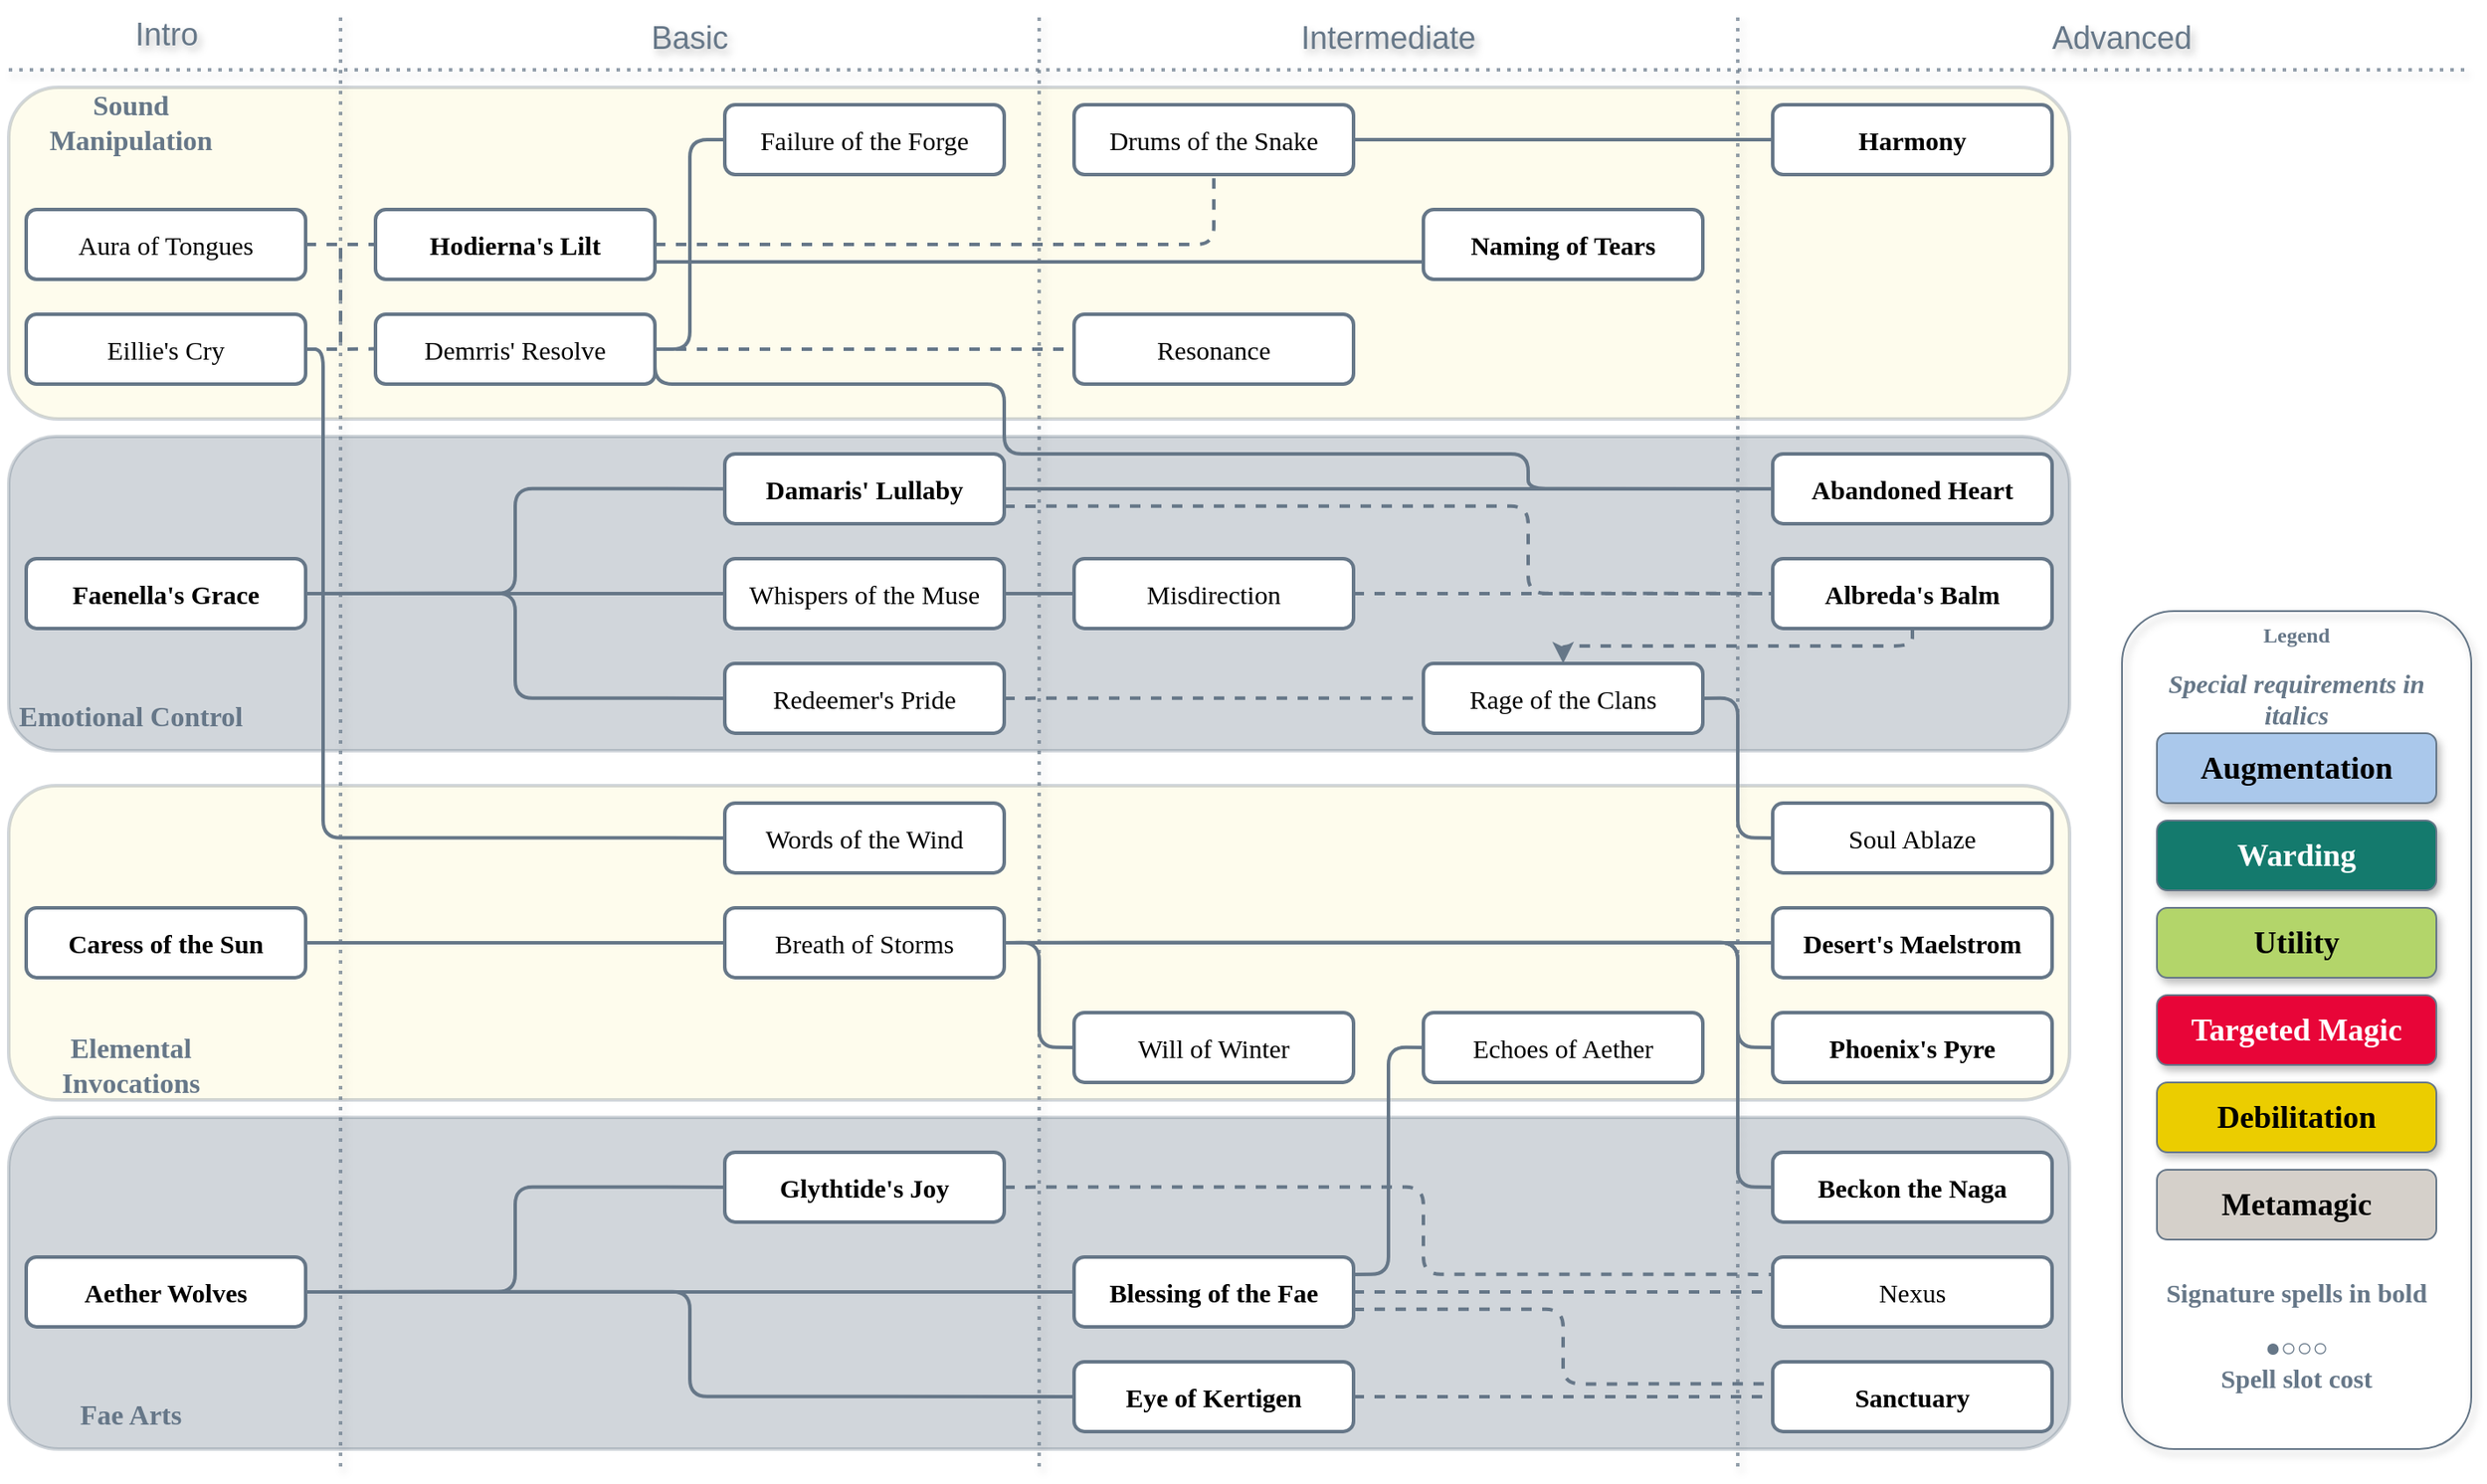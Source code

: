 <mxfile version="25.0.3">
  <diagram name="Page-1" id="PuFN-wMOv0jWiG4jprAx">
    <mxGraphModel dx="1420" dy="824" grid="1" gridSize="10" guides="1" tooltips="1" connect="1" arrows="1" fold="1" page="1" pageScale="1" pageWidth="715" pageHeight="850" background="none" math="0" shadow="0">
      <root>
        <mxCell id="0" />
        <mxCell id="DKlUDa0g7rmCu-vv5rfz-316" value="Spellbook borders" style="locked=1;" parent="0" />
        <mxCell id="DKlUDa0g7rmCu-vv5rfz-317" value="" style="rounded=1;fontFamily=Helvetica;fontSize=11;fontColor=default;labelBackgroundColor=none;fillColor=#FCF4C4;strokeColor=#667788;opacity=30;glass=0;shadow=0;align=center;verticalAlign=middle;gradientColor=none;strokeWidth=2;" parent="DKlUDa0g7rmCu-vv5rfz-316" vertex="1">
          <mxGeometry x="10" y="50" width="1180" height="190" as="geometry" />
        </mxCell>
        <mxCell id="DKlUDa0g7rmCu-vv5rfz-318" value="" style="rounded=1;fontFamily=Helvetica;fontSize=11;fontColor=default;labelBackgroundColor=none;fillColor=#667788;strokeColor=#667788;opacity=30;glass=0;shadow=0;align=center;verticalAlign=middle;gradientColor=none;strokeWidth=2;" parent="DKlUDa0g7rmCu-vv5rfz-316" vertex="1">
          <mxGeometry x="10" y="250" width="1180" height="180" as="geometry" />
        </mxCell>
        <mxCell id="DKlUDa0g7rmCu-vv5rfz-319" value="" style="rounded=1;fontFamily=Helvetica;fontSize=11;fontColor=default;labelBackgroundColor=none;fillColor=#FCF4C4;strokeColor=#667788;opacity=30;glass=0;shadow=0;align=center;verticalAlign=middle;gradientColor=none;strokeWidth=2;" parent="DKlUDa0g7rmCu-vv5rfz-316" vertex="1">
          <mxGeometry x="10" y="450" width="1180" height="180" as="geometry" />
        </mxCell>
        <mxCell id="DKlUDa0g7rmCu-vv5rfz-320" value="" style="rounded=1;fontFamily=Helvetica;fontSize=11;fontColor=default;labelBackgroundColor=none;fillColor=#667788;strokeColor=#667788;opacity=30;glass=0;shadow=0;align=center;verticalAlign=middle;gradientColor=none;strokeWidth=2;" parent="DKlUDa0g7rmCu-vv5rfz-316" vertex="1">
          <mxGeometry x="10" y="640" width="1180" height="190" as="geometry" />
        </mxCell>
        <mxCell id="4LNg5v-IOajOxHjOTWhF-4" value="Fae Arts" style="text;align=center;verticalAlign=middle;whiteSpace=wrap;rounded=0;fontStyle=1;fontSize=16;fontFamily=Georgia;fontColor=#667788;strokeColor=none;" parent="DKlUDa0g7rmCu-vv5rfz-316" vertex="1">
          <mxGeometry x="10" y="790" width="140" height="40" as="geometry" />
        </mxCell>
        <mxCell id="tMcoaccfECgllcMHab5L-109" value="Elemental Invocations" style="text;align=center;verticalAlign=middle;whiteSpace=wrap;rounded=0;fontStyle=1;fontSize=16;fontFamily=Georgia;fontColor=#667788;strokeColor=none;" vertex="1" parent="DKlUDa0g7rmCu-vv5rfz-316">
          <mxGeometry x="10" y="590" width="140" height="40" as="geometry" />
        </mxCell>
        <mxCell id="tMcoaccfECgllcMHab5L-110" value="Emotional Control" style="text;align=center;verticalAlign=middle;whiteSpace=wrap;rounded=0;fontStyle=1;fontSize=16;fontFamily=Georgia;fontColor=#667788;strokeColor=none;" vertex="1" parent="DKlUDa0g7rmCu-vv5rfz-316">
          <mxGeometry x="10" y="390" width="140" height="40" as="geometry" />
        </mxCell>
        <mxCell id="tMcoaccfECgllcMHab5L-111" value="Sound Manipulation" style="text;align=center;verticalAlign=middle;whiteSpace=wrap;rounded=0;fontStyle=1;fontSize=16;fontFamily=Georgia;fontColor=#667788;strokeColor=none;" vertex="1" parent="DKlUDa0g7rmCu-vv5rfz-316">
          <mxGeometry x="10" y="50" width="140" height="40" as="geometry" />
        </mxCell>
        <mxCell id="1" style="locked=1;" parent="0" />
        <mxCell id="-dR2T00Uhgw3VuPTZwKf-42" value="" style="html=1;rounded=0;strokeWidth=2;endArrow=none;endFill=0;dashed=1;labelBackgroundColor=none;shadow=1;movable=1;resizable=1;rotatable=1;deletable=1;editable=1;locked=0;connectable=1;fontColor=default;strokeColor=#667788;opacity=70;dashPattern=1 2;" parent="1" edge="1">
          <mxGeometry width="100" relative="1" as="geometry">
            <mxPoint x="200" y="10" as="sourcePoint" />
            <mxPoint x="200" y="840" as="targetPoint" />
          </mxGeometry>
        </mxCell>
        <mxCell id="-dR2T00Uhgw3VuPTZwKf-54" value="" style="html=1;rounded=0;strokeWidth=2;endArrow=none;endFill=0;dashed=1;exitX=0.633;exitY=0;exitDx=0;exitDy=0;exitPerimeter=0;labelBackgroundColor=none;shadow=1;movable=1;resizable=1;rotatable=1;deletable=1;editable=1;locked=0;connectable=1;fontColor=default;strokeColor=#667788;opacity=70;dashPattern=1 2;" parent="1" edge="1">
          <mxGeometry width="100" relative="1" as="geometry">
            <mxPoint x="1000" y="10" as="sourcePoint" />
            <mxPoint x="1000" y="840" as="targetPoint" />
          </mxGeometry>
        </mxCell>
        <mxCell id="-dR2T00Uhgw3VuPTZwKf-70" value="" style="html=1;rounded=0;strokeWidth=2;endArrow=none;endFill=0;dashed=1;labelBackgroundColor=none;shadow=1;movable=1;resizable=1;rotatable=1;deletable=1;editable=1;locked=0;connectable=1;fontColor=default;strokeColor=#667788;opacity=70;dashPattern=1 2;" parent="1" edge="1">
          <mxGeometry width="100" relative="1" as="geometry">
            <mxPoint x="10" y="40" as="sourcePoint" />
            <mxPoint x="1420" y="40" as="targetPoint" />
          </mxGeometry>
        </mxCell>
        <mxCell id="DKlUDa0g7rmCu-vv5rfz-8" value="" style="html=1;rounded=0;strokeWidth=2;endArrow=none;endFill=0;dashed=1;labelBackgroundColor=none;shadow=1;movable=1;resizable=1;rotatable=1;deletable=1;editable=1;locked=0;connectable=1;fontColor=default;strokeColor=#667788;opacity=70;dashPattern=1 2;" parent="1" edge="1">
          <mxGeometry width="100" relative="1" as="geometry">
            <mxPoint x="600" y="10" as="sourcePoint" />
            <mxPoint x="600" y="840" as="targetPoint" />
          </mxGeometry>
        </mxCell>
        <mxCell id="DKlUDa0g7rmCu-vv5rfz-415" value="Basic" style="text;align=center;verticalAlign=middle;resizable=0;points=[];autosize=0;strokeColor=none;fillColor=none;fontFamily=Helvetica;fontSize=18;fontColor=#667788;labelBackgroundColor=none;textShadow=1;" parent="1" vertex="1">
          <mxGeometry x="360" width="80" height="40" as="geometry" />
        </mxCell>
        <mxCell id="DKlUDa0g7rmCu-vv5rfz-416" value="Intermediate" style="text;align=center;verticalAlign=middle;resizable=0;points=[];autosize=0;strokeColor=none;fillColor=none;fontFamily=Helvetica;fontSize=18;fontColor=#667788;labelBackgroundColor=none;textShadow=1;" parent="1" vertex="1">
          <mxGeometry x="740" width="120" height="40" as="geometry" />
        </mxCell>
        <mxCell id="DKlUDa0g7rmCu-vv5rfz-417" value="Intro" style="text;html=1;align=center;verticalAlign=middle;resizable=0;points=[];autosize=0;strokeColor=none;fillColor=none;fontFamily=Helvetica;fontSize=18;fontColor=#667788;labelBackgroundColor=none;textShadow=1;" parent="1" vertex="1">
          <mxGeometry x="60" width="80" height="40" as="geometry" />
        </mxCell>
        <mxCell id="DKlUDa0g7rmCu-vv5rfz-418" value="Advanced" style="text;align=center;verticalAlign=middle;resizable=0;points=[];autosize=0;strokeColor=none;fillColor=none;fontFamily=Helvetica;fontSize=18;fontColor=#667788;labelBackgroundColor=none;textShadow=1;" parent="1" vertex="1">
          <mxGeometry x="1160" width="120" height="40" as="geometry" />
        </mxCell>
        <mxCell id="-dR2T00Uhgw3VuPTZwKf-47" value="Legend" style="rounded=1;fillColor=none;verticalAlign=top;labelBackgroundColor=none;movable=1;resizable=1;rotatable=1;deletable=1;editable=1;locked=0;connectable=1;container=0;fontStyle=1;fontColor=#667788;fontFamily=Georgia;strokeColor=#667788;shadow=1;glass=0;strokeWidth=1;textShadow=0;whiteSpace=wrap;" parent="1" vertex="1">
          <mxGeometry x="1220" y="350" width="200" height="480" as="geometry" />
        </mxCell>
        <mxCell id="-dR2T00Uhgw3VuPTZwKf-555" value="Metamagic" style="rounded=1;whiteSpace=wrap;fillColor=#D5D0CA;labelBackgroundColor=none;movable=1;resizable=1;rotatable=1;deletable=1;editable=1;locked=0;connectable=1;container=0;fontFamily=Georgia;fontSize=18;strokeColor=#667788;shadow=0;glass=0;strokeWidth=1;align=center;fontStyle=1;verticalAlign=middle;fontColor=#000000;textShadow=0;" parent="1" vertex="1">
          <mxGeometry x="1240" y="670" width="160" height="40" as="geometry" />
        </mxCell>
        <mxCell id="DKlUDa0g7rmCu-vv5rfz-169" value="Debilitation" style="rounded=1;whiteSpace=wrap;fillColor=#EBCD00;labelBackgroundColor=none;movable=1;resizable=1;rotatable=1;deletable=1;editable=1;locked=0;connectable=1;container=0;fontFamily=Georgia;fontSize=18;strokeColor=#667788;shadow=1;glass=0;strokeWidth=1;align=center;fontStyle=1;verticalAlign=middle;fontColor=#000000;textShadow=0;" parent="1" vertex="1">
          <mxGeometry x="1240" y="620" width="160" height="40" as="geometry" />
        </mxCell>
        <mxCell id="DKlUDa0g7rmCu-vv5rfz-170" value="Targeted Magic" style="rounded=1;whiteSpace=wrap;fillColor=#E80538;labelBackgroundColor=none;movable=1;resizable=1;rotatable=1;deletable=1;editable=1;locked=0;connectable=1;container=0;fontFamily=Georgia;fontSize=18;strokeColor=#667788;shadow=1;glass=0;strokeWidth=1;align=center;fontStyle=1;verticalAlign=middle;fontColor=#FFFFFF;textShadow=0;" parent="1" vertex="1">
          <mxGeometry x="1240" y="570" width="160" height="40" as="geometry" />
        </mxCell>
        <mxCell id="DKlUDa0g7rmCu-vv5rfz-171" value="Utility" style="rounded=1;whiteSpace=wrap;fillColor=#B3D56A;labelBackgroundColor=none;movable=1;resizable=1;rotatable=1;deletable=1;editable=1;locked=0;connectable=1;container=0;fontFamily=Georgia;fontSize=18;strokeColor=#667788;shadow=1;glass=0;strokeWidth=1;align=center;fontStyle=1;verticalAlign=middle;fontColor=#000000;textShadow=0;" parent="1" vertex="1">
          <mxGeometry x="1240" y="520" width="160" height="40" as="geometry" />
        </mxCell>
        <mxCell id="DKlUDa0g7rmCu-vv5rfz-172" value="Warding" style="rounded=1;whiteSpace=wrap;fillColor=#147a6d;labelBackgroundColor=none;movable=1;resizable=1;rotatable=1;deletable=1;editable=1;locked=0;connectable=1;container=0;fontFamily=Georgia;fontSize=18;strokeColor=#667788;shadow=1;glass=0;strokeWidth=1;align=center;fontStyle=1;verticalAlign=middle;fontColor=#FFFFFF;textShadow=0;" parent="1" vertex="1">
          <mxGeometry x="1240" y="470" width="160" height="40" as="geometry" />
        </mxCell>
        <mxCell id="DKlUDa0g7rmCu-vv5rfz-174" value="Augmentation" style="rounded=1;whiteSpace=wrap;fillColor=#AAC8EB;labelBackgroundColor=none;movable=1;resizable=1;rotatable=1;deletable=1;editable=1;locked=0;connectable=1;container=0;fontFamily=Georgia;fontSize=18;strokeColor=#667788;shadow=1;glass=0;strokeWidth=1;fontColor=#000000;align=center;fontStyle=1;verticalAlign=middle;textShadow=0;" parent="1" vertex="1">
          <mxGeometry x="1240" y="420" width="160" height="40" as="geometry" />
        </mxCell>
        <mxCell id="DKlUDa0g7rmCu-vv5rfz-178" value="Special requirements in italics" style="text;align=center;verticalAlign=middle;whiteSpace=wrap;rounded=1;fontFamily=Georgia;fontSize=15;fontColor=#667788;labelBackgroundColor=none;fontStyle=3;strokeColor=none;shadow=1;glass=0;strokeWidth=1;movable=1;resizable=1;rotatable=1;deletable=1;editable=1;locked=0;connectable=1;" parent="1" vertex="1">
          <mxGeometry x="1240" y="380" width="160" height="40" as="geometry" />
        </mxCell>
        <mxCell id="DKlUDa0g7rmCu-vv5rfz-186" value="Signature spells in bold" style="text;align=center;verticalAlign=middle;whiteSpace=wrap;rounded=1;fontFamily=Georgia;fontSize=15;fontColor=#667788;labelBackgroundColor=none;fontStyle=1;strokeColor=none;shadow=1;glass=0;strokeWidth=1;movable=1;resizable=1;rotatable=1;deletable=1;editable=1;locked=0;connectable=1;" parent="1" vertex="1">
          <mxGeometry x="1240" y="720" width="160" height="40" as="geometry" />
        </mxCell>
        <mxCell id="DKlUDa0g7rmCu-vv5rfz-187" value="●○○○&#xa;Spell slot cost" style="text;align=center;verticalAlign=middle;whiteSpace=wrap;rounded=1;fontFamily=Georgia;fontSize=15;fontColor=#667788;labelBackgroundColor=none;strokeColor=none;shadow=1;glass=0;strokeWidth=1;movable=1;resizable=1;rotatable=1;deletable=1;editable=1;locked=0;connectable=1;fontStyle=1" parent="1" vertex="1">
          <mxGeometry x="1240" y="760" width="160" height="40" as="geometry" />
        </mxCell>
        <mxCell id="DKlUDa0g7rmCu-vv5rfz-14" value="Shapes and Lines" style="locked=1;" parent="0" />
        <mxCell id="DKlUDa0g7rmCu-vv5rfz-31" value="" style="rounded=1;whiteSpace=wrap;strokeWidth=2;strokeColor=#667788;textShadow=0;labelBackgroundColor=none;fontFamily=Georgia;fontSize=15;align=center;verticalAlign=middle;fontStyle=1" parent="DKlUDa0g7rmCu-vv5rfz-14" vertex="1">
          <mxGeometry x="820" y="120" width="160" height="40" as="geometry" />
        </mxCell>
        <mxCell id="tMcoaccfECgllcMHab5L-1" value="" style="rounded=1;whiteSpace=wrap;strokeWidth=2;strokeColor=#667788;textShadow=0;labelBackgroundColor=none;fontFamily=Georgia;fontSize=15;align=center;verticalAlign=middle;" vertex="1" parent="DKlUDa0g7rmCu-vv5rfz-14">
          <mxGeometry x="620" y="180" width="160" height="40" as="geometry" />
        </mxCell>
        <mxCell id="tMcoaccfECgllcMHab5L-82" style="edgeStyle=orthogonalEdgeStyle;shape=connector;curved=0;rounded=1;orthogonalLoop=1;jettySize=auto;html=1;exitX=1;exitY=0.5;exitDx=0;exitDy=0;entryX=0;entryY=0.5;entryDx=0;entryDy=0;strokeColor=#667788;strokeWidth=2;align=center;verticalAlign=middle;fontFamily=Georgia;fontSize=15;fontColor=default;labelBackgroundColor=none;endArrow=none;endFill=0;" edge="1" parent="DKlUDa0g7rmCu-vv5rfz-14" source="tMcoaccfECgllcMHab5L-2" target="tMcoaccfECgllcMHab5L-10">
          <mxGeometry relative="1" as="geometry" />
        </mxCell>
        <mxCell id="tMcoaccfECgllcMHab5L-2" value="" style="rounded=1;whiteSpace=wrap;strokeWidth=2;strokeColor=#667788;textShadow=0;labelBackgroundColor=none;fontFamily=Georgia;fontSize=15;align=center;verticalAlign=middle;" vertex="1" parent="DKlUDa0g7rmCu-vv5rfz-14">
          <mxGeometry x="620" y="60" width="160" height="40" as="geometry" />
        </mxCell>
        <mxCell id="tMcoaccfECgllcMHab5L-73" style="edgeStyle=orthogonalEdgeStyle;shape=connector;curved=0;rounded=1;orthogonalLoop=1;jettySize=auto;html=1;exitX=1;exitY=0.5;exitDx=0;exitDy=0;entryX=0;entryY=0.5;entryDx=0;entryDy=0;strokeColor=#667788;strokeWidth=2;align=center;verticalAlign=middle;fontFamily=Georgia;fontSize=15;fontColor=default;labelBackgroundColor=none;endArrow=none;endFill=0;dashed=1;" edge="1" parent="DKlUDa0g7rmCu-vv5rfz-14" source="tMcoaccfECgllcMHab5L-3" target="tMcoaccfECgllcMHab5L-5">
          <mxGeometry relative="1" as="geometry" />
        </mxCell>
        <mxCell id="tMcoaccfECgllcMHab5L-3" value="" style="rounded=1;whiteSpace=wrap;strokeWidth=2;strokeColor=#667788;textShadow=0;labelBackgroundColor=none;fontFamily=Georgia;fontSize=15;align=center;verticalAlign=middle;" vertex="1" parent="DKlUDa0g7rmCu-vv5rfz-14">
          <mxGeometry x="20" y="120" width="160" height="40" as="geometry" />
        </mxCell>
        <mxCell id="tMcoaccfECgllcMHab5L-72" style="edgeStyle=orthogonalEdgeStyle;rounded=1;orthogonalLoop=1;jettySize=auto;html=1;entryX=0;entryY=0.5;entryDx=0;entryDy=0;fontFamily=Georgia;fontSize=15;fontColor=default;labelBackgroundColor=none;curved=0;strokeWidth=2;strokeColor=#667788;endArrow=none;endFill=0;exitX=1;exitY=0.5;exitDx=0;exitDy=0;" edge="1" parent="DKlUDa0g7rmCu-vv5rfz-14" source="tMcoaccfECgllcMHab5L-4" target="tMcoaccfECgllcMHab5L-53">
          <mxGeometry relative="1" as="geometry">
            <mxPoint x="250" y="260" as="sourcePoint" />
            <Array as="points">
              <mxPoint x="190" y="200" />
              <mxPoint x="190" y="480" />
            </Array>
          </mxGeometry>
        </mxCell>
        <mxCell id="tMcoaccfECgllcMHab5L-74" style="edgeStyle=orthogonalEdgeStyle;shape=connector;curved=0;rounded=1;orthogonalLoop=1;jettySize=auto;html=1;exitX=1;exitY=0.5;exitDx=0;exitDy=0;strokeColor=#667788;strokeWidth=2;align=center;verticalAlign=middle;fontFamily=Georgia;fontSize=15;fontColor=default;labelBackgroundColor=none;endArrow=none;endFill=0;dashed=1;" edge="1" parent="DKlUDa0g7rmCu-vv5rfz-14" source="tMcoaccfECgllcMHab5L-4">
          <mxGeometry relative="1" as="geometry">
            <mxPoint x="220" y="199.791" as="targetPoint" />
          </mxGeometry>
        </mxCell>
        <mxCell id="tMcoaccfECgllcMHab5L-75" style="edgeStyle=orthogonalEdgeStyle;shape=connector;curved=0;rounded=0;orthogonalLoop=1;jettySize=auto;html=1;exitX=1;exitY=0.5;exitDx=0;exitDy=0;entryX=0;entryY=0.5;entryDx=0;entryDy=0;strokeColor=#667788;strokeWidth=2;align=center;verticalAlign=middle;fontFamily=Georgia;fontSize=15;fontColor=default;labelBackgroundColor=none;endArrow=none;endFill=0;dashed=1;" edge="1" parent="DKlUDa0g7rmCu-vv5rfz-14" source="tMcoaccfECgllcMHab5L-4" target="tMcoaccfECgllcMHab5L-5">
          <mxGeometry relative="1" as="geometry" />
        </mxCell>
        <mxCell id="tMcoaccfECgllcMHab5L-4" value="" style="rounded=1;whiteSpace=wrap;strokeWidth=2;strokeColor=#667788;textShadow=0;labelBackgroundColor=none;fontFamily=Georgia;fontSize=15;align=center;verticalAlign=middle;" vertex="1" parent="DKlUDa0g7rmCu-vv5rfz-14">
          <mxGeometry x="20" y="180" width="160" height="40" as="geometry" />
        </mxCell>
        <mxCell id="tMcoaccfECgllcMHab5L-78" style="edgeStyle=orthogonalEdgeStyle;shape=connector;curved=0;rounded=1;orthogonalLoop=1;jettySize=auto;html=1;exitX=1;exitY=0.5;exitDx=0;exitDy=0;entryX=0.5;entryY=1;entryDx=0;entryDy=0;strokeColor=#667788;strokeWidth=2;align=center;verticalAlign=middle;fontFamily=Georgia;fontSize=15;fontColor=default;labelBackgroundColor=none;endArrow=none;endFill=0;dashed=1;" edge="1" parent="DKlUDa0g7rmCu-vv5rfz-14" source="tMcoaccfECgllcMHab5L-36" target="tMcoaccfECgllcMHab5L-39">
          <mxGeometry relative="1" as="geometry">
            <Array as="points">
              <mxPoint x="700" y="140" />
            </Array>
          </mxGeometry>
        </mxCell>
        <mxCell id="tMcoaccfECgllcMHab5L-5" value="" style="rounded=1;whiteSpace=wrap;strokeWidth=2;strokeColor=#667788;textShadow=0;labelBackgroundColor=none;fontFamily=Georgia;fontSize=15;align=center;verticalAlign=middle;" vertex="1" parent="DKlUDa0g7rmCu-vv5rfz-14">
          <mxGeometry x="220" y="120" width="160" height="40" as="geometry" />
        </mxCell>
        <mxCell id="tMcoaccfECgllcMHab5L-79" style="edgeStyle=orthogonalEdgeStyle;shape=connector;curved=0;rounded=1;orthogonalLoop=1;jettySize=auto;html=1;exitX=1;exitY=0.5;exitDx=0;exitDy=0;entryX=0;entryY=0.5;entryDx=0;entryDy=0;strokeColor=#667788;strokeWidth=2;align=center;verticalAlign=middle;fontFamily=Georgia;fontSize=15;fontColor=default;labelBackgroundColor=none;endArrow=none;endFill=0;dashed=1;" edge="1" parent="DKlUDa0g7rmCu-vv5rfz-14" source="tMcoaccfECgllcMHab5L-8" target="tMcoaccfECgllcMHab5L-41">
          <mxGeometry relative="1" as="geometry">
            <Array as="points">
              <mxPoint x="500" y="200" />
              <mxPoint x="500" y="200" />
            </Array>
          </mxGeometry>
        </mxCell>
        <mxCell id="tMcoaccfECgllcMHab5L-81" style="edgeStyle=orthogonalEdgeStyle;shape=connector;curved=0;rounded=1;orthogonalLoop=1;jettySize=auto;html=1;entryX=0;entryY=0.5;entryDx=0;entryDy=0;strokeColor=#667788;strokeWidth=2;align=center;verticalAlign=middle;fontFamily=Georgia;fontSize=15;fontColor=default;labelBackgroundColor=none;endArrow=none;endFill=0;exitX=1;exitY=0.5;exitDx=0;exitDy=0;" edge="1" parent="DKlUDa0g7rmCu-vv5rfz-14" source="tMcoaccfECgllcMHab5L-37" target="tMcoaccfECgllcMHab5L-38">
          <mxGeometry relative="1" as="geometry">
            <mxPoint x="410" y="160" as="sourcePoint" />
            <Array as="points">
              <mxPoint x="400" y="200" />
              <mxPoint x="400" y="80" />
            </Array>
          </mxGeometry>
        </mxCell>
        <mxCell id="tMcoaccfECgllcMHab5L-83" style="edgeStyle=orthogonalEdgeStyle;shape=connector;curved=0;rounded=1;orthogonalLoop=1;jettySize=auto;html=1;entryX=0;entryY=0.5;entryDx=0;entryDy=0;strokeColor=#667788;strokeWidth=2;align=center;verticalAlign=middle;fontFamily=Georgia;fontSize=15;fontColor=default;labelBackgroundColor=none;endArrow=none;endFill=0;exitX=1;exitY=0.5;exitDx=0;exitDy=0;" edge="1" parent="DKlUDa0g7rmCu-vv5rfz-14" source="tMcoaccfECgllcMHab5L-8" target="tMcoaccfECgllcMHab5L-12">
          <mxGeometry relative="1" as="geometry">
            <mxPoint x="390" y="220" as="sourcePoint" />
            <Array as="points">
              <mxPoint x="380" y="220" />
              <mxPoint x="580" y="220" />
              <mxPoint x="580" y="260" />
              <mxPoint x="880" y="260" />
              <mxPoint x="880" y="280" />
            </Array>
          </mxGeometry>
        </mxCell>
        <mxCell id="tMcoaccfECgllcMHab5L-8" value="" style="rounded=1;whiteSpace=wrap;strokeWidth=2;strokeColor=#667788;textShadow=0;labelBackgroundColor=none;fontFamily=Georgia;fontSize=15;align=center;verticalAlign=middle;" vertex="1" parent="DKlUDa0g7rmCu-vv5rfz-14">
          <mxGeometry x="220" y="180" width="160" height="40" as="geometry" />
        </mxCell>
        <mxCell id="tMcoaccfECgllcMHab5L-9" value="" style="rounded=1;whiteSpace=wrap;strokeWidth=2;strokeColor=#667788;textShadow=0;labelBackgroundColor=none;fontFamily=Georgia;fontSize=15;align=center;verticalAlign=middle;" vertex="1" parent="DKlUDa0g7rmCu-vv5rfz-14">
          <mxGeometry x="420" y="60" width="160" height="40" as="geometry" />
        </mxCell>
        <mxCell id="tMcoaccfECgllcMHab5L-10" value="" style="rounded=1;whiteSpace=wrap;strokeWidth=2;strokeColor=#667788;textShadow=0;labelBackgroundColor=none;fontFamily=Georgia;fontSize=15;align=center;verticalAlign=middle;" vertex="1" parent="DKlUDa0g7rmCu-vv5rfz-14">
          <mxGeometry x="1020" y="60" width="160" height="40" as="geometry" />
        </mxCell>
        <mxCell id="tMcoaccfECgllcMHab5L-12" value="" style="rounded=1;whiteSpace=wrap;strokeWidth=2;strokeColor=#667788;textShadow=0;labelBackgroundColor=none;fontFamily=Georgia;fontSize=15;align=center;verticalAlign=middle;" vertex="1" parent="DKlUDa0g7rmCu-vv5rfz-14">
          <mxGeometry x="1020" y="259.94" width="160" height="40" as="geometry" />
        </mxCell>
        <mxCell id="tMcoaccfECgllcMHab5L-84" style="edgeStyle=orthogonalEdgeStyle;shape=connector;curved=0;rounded=1;orthogonalLoop=1;jettySize=auto;html=1;exitX=1;exitY=0.5;exitDx=0;exitDy=0;entryX=0;entryY=0.5;entryDx=0;entryDy=0;strokeColor=#667788;strokeWidth=2;align=center;verticalAlign=middle;fontFamily=Georgia;fontSize=15;fontColor=default;labelBackgroundColor=none;endArrow=none;endFill=0;" edge="1" parent="DKlUDa0g7rmCu-vv5rfz-14" source="tMcoaccfECgllcMHab5L-44" target="tMcoaccfECgllcMHab5L-50">
          <mxGeometry relative="1" as="geometry">
            <Array as="points" />
          </mxGeometry>
        </mxCell>
        <mxCell id="tMcoaccfECgllcMHab5L-13" value="" style="rounded=1;whiteSpace=wrap;strokeWidth=2;strokeColor=#667788;textShadow=0;labelBackgroundColor=none;fontFamily=Georgia;fontSize=15;align=center;verticalAlign=middle;" vertex="1" parent="DKlUDa0g7rmCu-vv5rfz-14">
          <mxGeometry x="420" y="259.94" width="160" height="40" as="geometry" />
        </mxCell>
        <mxCell id="tMcoaccfECgllcMHab5L-15" value="" style="rounded=1;whiteSpace=wrap;strokeWidth=2;strokeColor=#667788;textShadow=0;labelBackgroundColor=none;fontFamily=Georgia;fontSize=15;align=center;verticalAlign=middle;" vertex="1" parent="DKlUDa0g7rmCu-vv5rfz-14">
          <mxGeometry x="1020" y="319.94" width="160" height="40" as="geometry" />
        </mxCell>
        <mxCell id="tMcoaccfECgllcMHab5L-16" value="" style="rounded=1;whiteSpace=wrap;strokeWidth=2;strokeColor=#667788;textShadow=0;labelBackgroundColor=none;fontFamily=Georgia;fontSize=15;align=center;verticalAlign=middle;" vertex="1" parent="DKlUDa0g7rmCu-vv5rfz-14">
          <mxGeometry x="620" y="319.94" width="160" height="40" as="geometry" />
        </mxCell>
        <mxCell id="tMcoaccfECgllcMHab5L-17" value="" style="rounded=1;whiteSpace=wrap;strokeWidth=2;strokeColor=#667788;textShadow=0;labelBackgroundColor=none;fontFamily=Georgia;fontSize=15;align=center;verticalAlign=middle;" vertex="1" parent="DKlUDa0g7rmCu-vv5rfz-14">
          <mxGeometry x="820" y="379.94" width="160" height="40" as="geometry" />
        </mxCell>
        <mxCell id="tMcoaccfECgllcMHab5L-18" value="" style="rounded=1;whiteSpace=wrap;strokeWidth=2;strokeColor=#667788;textShadow=0;labelBackgroundColor=none;fontFamily=Georgia;fontSize=15;align=center;verticalAlign=middle;" vertex="1" parent="DKlUDa0g7rmCu-vv5rfz-14">
          <mxGeometry x="420" y="319.94" width="160" height="40" as="geometry" />
        </mxCell>
        <mxCell id="tMcoaccfECgllcMHab5L-19" value="" style="rounded=1;whiteSpace=wrap;strokeWidth=2;strokeColor=#667788;textShadow=0;labelBackgroundColor=none;fontFamily=Georgia;fontSize=15;align=center;verticalAlign=middle;" vertex="1" parent="DKlUDa0g7rmCu-vv5rfz-14">
          <mxGeometry x="420" y="379.94" width="160" height="40" as="geometry" />
        </mxCell>
        <mxCell id="tMcoaccfECgllcMHab5L-20" value="" style="rounded=1;whiteSpace=wrap;strokeWidth=2;strokeColor=#667788;textShadow=0;labelBackgroundColor=none;fontStyle=1;fontFamily=Georgia;fontSize=15;align=center;verticalAlign=middle;" vertex="1" parent="DKlUDa0g7rmCu-vv5rfz-14">
          <mxGeometry x="20" y="319.94" width="160" height="40" as="geometry" />
        </mxCell>
        <mxCell id="tMcoaccfECgllcMHab5L-21" value="" style="rounded=1;whiteSpace=wrap;strokeWidth=2;strokeColor=#667788;textShadow=0;labelBackgroundColor=none;fontFamily=Georgia;fontSize=15;align=center;verticalAlign=middle;" vertex="1" parent="DKlUDa0g7rmCu-vv5rfz-14">
          <mxGeometry x="1020" y="459.94" width="160" height="40" as="geometry" />
        </mxCell>
        <mxCell id="tMcoaccfECgllcMHab5L-22" value="" style="rounded=1;whiteSpace=wrap;strokeWidth=2;strokeColor=#667788;textShadow=0;labelBackgroundColor=none;fontFamily=Georgia;fontSize=15;align=center;verticalAlign=middle;" vertex="1" parent="DKlUDa0g7rmCu-vv5rfz-14">
          <mxGeometry x="620" y="579.94" width="160" height="40" as="geometry" />
        </mxCell>
        <mxCell id="tMcoaccfECgllcMHab5L-23" value="" style="rounded=1;whiteSpace=wrap;strokeWidth=2;strokeColor=#667788;textShadow=0;labelBackgroundColor=none;fontFamily=Georgia;fontSize=15;align=center;verticalAlign=middle;" vertex="1" parent="DKlUDa0g7rmCu-vv5rfz-14">
          <mxGeometry x="420" y="459.94" width="160" height="40" as="geometry" />
        </mxCell>
        <mxCell id="tMcoaccfECgllcMHab5L-24" value="" style="rounded=1;whiteSpace=wrap;strokeWidth=2;strokeColor=#667788;textShadow=0;labelBackgroundColor=none;fontFamily=Georgia;fontSize=15;align=center;verticalAlign=middle;" vertex="1" parent="DKlUDa0g7rmCu-vv5rfz-14">
          <mxGeometry x="420" y="519.94" width="160" height="40" as="geometry" />
        </mxCell>
        <mxCell id="tMcoaccfECgllcMHab5L-25" value="" style="rounded=1;whiteSpace=wrap;strokeWidth=2;strokeColor=#667788;textShadow=0;labelBackgroundColor=none;fontStyle=1;fontFamily=Georgia;fontSize=15;align=center;verticalAlign=middle;" vertex="1" parent="DKlUDa0g7rmCu-vv5rfz-14">
          <mxGeometry x="20" y="519.94" width="160" height="40" as="geometry" />
        </mxCell>
        <mxCell id="tMcoaccfECgllcMHab5L-28" value="" style="rounded=1;whiteSpace=wrap;strokeWidth=2;strokeColor=#667788;textShadow=0;labelBackgroundColor=none;fontFamily=Georgia;fontSize=15;align=center;verticalAlign=middle;" vertex="1" parent="DKlUDa0g7rmCu-vv5rfz-14">
          <mxGeometry x="1020" y="659.94" width="160" height="40" as="geometry" />
        </mxCell>
        <mxCell id="tMcoaccfECgllcMHab5L-29" value="" style="rounded=1;whiteSpace=wrap;strokeWidth=2;strokeColor=#667788;textShadow=0;labelBackgroundColor=none;fontFamily=Georgia;fontSize=15;align=center;verticalAlign=middle;" vertex="1" parent="DKlUDa0g7rmCu-vv5rfz-14">
          <mxGeometry x="1020" y="779.94" width="160" height="40" as="geometry" />
        </mxCell>
        <mxCell id="tMcoaccfECgllcMHab5L-30" value="" style="rounded=1;whiteSpace=wrap;strokeWidth=2;strokeColor=#667788;textShadow=0;labelBackgroundColor=none;fontFamily=Georgia;fontSize=15;align=center;verticalAlign=middle;" vertex="1" parent="DKlUDa0g7rmCu-vv5rfz-14">
          <mxGeometry x="1020" y="719.94" width="160" height="40" as="geometry" />
        </mxCell>
        <mxCell id="tMcoaccfECgllcMHab5L-31" value="" style="rounded=1;whiteSpace=wrap;strokeWidth=2;strokeColor=#667788;textShadow=0;labelBackgroundColor=none;fontFamily=Georgia;fontSize=15;align=center;verticalAlign=middle;" vertex="1" parent="DKlUDa0g7rmCu-vv5rfz-14">
          <mxGeometry x="420" y="659.94" width="160" height="40" as="geometry" />
        </mxCell>
        <mxCell id="tMcoaccfECgllcMHab5L-32" value="" style="rounded=1;whiteSpace=wrap;strokeWidth=2;strokeColor=#667788;textShadow=0;labelBackgroundColor=none;fontFamily=Georgia;fontSize=15;align=center;verticalAlign=middle;fontStyle=1" vertex="1" parent="DKlUDa0g7rmCu-vv5rfz-14">
          <mxGeometry x="620" y="719.94" width="160" height="40" as="geometry" />
        </mxCell>
        <mxCell id="tMcoaccfECgllcMHab5L-33" value="" style="rounded=1;whiteSpace=wrap;strokeWidth=2;strokeColor=#667788;textShadow=0;labelBackgroundColor=none;fontFamily=Georgia;fontSize=15;align=center;verticalAlign=middle;fontStyle=1" vertex="1" parent="DKlUDa0g7rmCu-vv5rfz-14">
          <mxGeometry x="620" y="779.94" width="160" height="40" as="geometry" />
        </mxCell>
        <mxCell id="tMcoaccfECgllcMHab5L-34" value="" style="rounded=1;whiteSpace=wrap;strokeWidth=2;strokeColor=#667788;textShadow=0;labelBackgroundColor=none;fontStyle=1;fontFamily=Georgia;fontSize=15;align=center;verticalAlign=middle;" vertex="1" parent="DKlUDa0g7rmCu-vv5rfz-14">
          <mxGeometry x="20" y="719.94" width="160" height="40" as="geometry" />
        </mxCell>
        <mxCell id="tMcoaccfECgllcMHab5L-67" value="" style="rounded=1;whiteSpace=wrap;strokeWidth=2;strokeColor=#667788;textShadow=0;labelBackgroundColor=none;fontFamily=Georgia;fontSize=15;align=center;verticalAlign=middle;" vertex="1" parent="DKlUDa0g7rmCu-vv5rfz-14">
          <mxGeometry x="820" y="579.94" width="160" height="40" as="geometry" />
        </mxCell>
        <mxCell id="tMcoaccfECgllcMHab5L-68" value="" style="rounded=1;whiteSpace=wrap;strokeWidth=2;strokeColor=#667788;textShadow=0;labelBackgroundColor=none;fontFamily=Georgia;fontSize=15;align=center;verticalAlign=middle;" vertex="1" parent="DKlUDa0g7rmCu-vv5rfz-14">
          <mxGeometry x="1020" y="579.94" width="160" height="40" as="geometry" />
        </mxCell>
        <mxCell id="tMcoaccfECgllcMHab5L-69" value="" style="rounded=1;whiteSpace=wrap;strokeWidth=2;strokeColor=#667788;textShadow=0;labelBackgroundColor=none;fontFamily=Georgia;fontSize=15;align=center;verticalAlign=middle;" vertex="1" parent="DKlUDa0g7rmCu-vv5rfz-14">
          <mxGeometry x="1020" y="519.94" width="160" height="40" as="geometry" />
        </mxCell>
        <mxCell id="DKlUDa0g7rmCu-vv5rfz-324" value="Colors" style="locked=1;" parent="0" visible="0" />
        <mxCell id="DKlUDa0g7rmCu-vv5rfz-326" value="" style="rounded=1;whiteSpace=wrap;strokeWidth=2;strokeColor=none;textShadow=1;labelBackgroundColor=none;fillColor=#AAC8EB;shadow=0;" parent="DKlUDa0g7rmCu-vv5rfz-324" vertex="1">
          <mxGeometry x="20" y="60" width="160" height="40" as="geometry" />
        </mxCell>
        <mxCell id="DKlUDa0g7rmCu-vv5rfz-327" value="" style="rounded=1;whiteSpace=wrap;strokeWidth=2;strokeColor=none;textShadow=1;labelBackgroundColor=none;fillColor=#EBCD00;shadow=0;" parent="DKlUDa0g7rmCu-vv5rfz-324" vertex="1">
          <mxGeometry x="620" y="60" width="160" height="40" as="geometry" />
        </mxCell>
        <mxCell id="DKlUDa0g7rmCu-vv5rfz-328" value="" style="rounded=1;whiteSpace=wrap;strokeWidth=2;strokeColor=none;textShadow=1;labelBackgroundColor=none;fillColor=#B3D56A;shadow=0;" parent="DKlUDa0g7rmCu-vv5rfz-324" vertex="1">
          <mxGeometry x="620" y="120" width="160" height="40" as="geometry" />
        </mxCell>
        <mxCell id="DKlUDa0g7rmCu-vv5rfz-329" value="" style="rounded=1;whiteSpace=wrap;strokeWidth=2;strokeColor=none;textShadow=1;labelBackgroundColor=none;fillColor=#B3D56A;shadow=0;" parent="DKlUDa0g7rmCu-vv5rfz-324" vertex="1">
          <mxGeometry x="620" y="180" width="160" height="40" as="geometry" />
        </mxCell>
        <mxCell id="DKlUDa0g7rmCu-vv5rfz-330" value="" style="rounded=1;whiteSpace=wrap;strokeWidth=2;strokeColor=none;textShadow=1;labelBackgroundColor=none;fillColor=#B3D56A;shadow=0;" parent="DKlUDa0g7rmCu-vv5rfz-324" vertex="1">
          <mxGeometry x="420" y="150" width="160" height="40" as="geometry" />
        </mxCell>
        <mxCell id="DKlUDa0g7rmCu-vv5rfz-331" value="" style="rounded=1;whiteSpace=wrap;strokeWidth=2;strokeColor=none;textShadow=1;labelBackgroundColor=none;fillColor=#EBCD00;shadow=0;" parent="DKlUDa0g7rmCu-vv5rfz-324" vertex="1">
          <mxGeometry x="220" y="150" width="160" height="40" as="geometry" />
        </mxCell>
        <mxCell id="DKlUDa0g7rmCu-vv5rfz-332" value="" style="rounded=1;whiteSpace=wrap;strokeWidth=2;strokeColor=none;textShadow=1;labelBackgroundColor=none;fillColor=#D5D0CA;shadow=0;" parent="DKlUDa0g7rmCu-vv5rfz-324" vertex="1">
          <mxGeometry x="820" y="150" width="160" height="40" as="geometry" />
        </mxCell>
        <mxCell id="DKlUDa0g7rmCu-vv5rfz-333" value="" style="rounded=1;whiteSpace=wrap;strokeWidth=2;strokeColor=#667788;textShadow=1;labelBackgroundColor=none;fillColor=#147A6D;" parent="DKlUDa0g7rmCu-vv5rfz-324" vertex="1">
          <mxGeometry x="820" y="260" width="160" height="40" as="geometry" />
        </mxCell>
        <mxCell id="DKlUDa0g7rmCu-vv5rfz-334" value="" style="rounded=1;whiteSpace=wrap;strokeWidth=2;strokeColor=#667788;textShadow=1;labelBackgroundColor=none;fillColor=#AAC8EB;" parent="DKlUDa0g7rmCu-vv5rfz-324" vertex="1">
          <mxGeometry x="820" y="320" width="160" height="40" as="geometry" />
        </mxCell>
        <mxCell id="DKlUDa0g7rmCu-vv5rfz-336" value="" style="rounded=1;whiteSpace=wrap;strokeWidth=2;strokeColor=#667788;textShadow=1;labelBackgroundColor=none;fillColor=#D5D0CA;shadow=0;" parent="DKlUDa0g7rmCu-vv5rfz-324" vertex="1">
          <mxGeometry x="820" y="380" width="160" height="40" as="geometry" />
        </mxCell>
        <mxCell id="DKlUDa0g7rmCu-vv5rfz-337" value="" style="rounded=1;whiteSpace=wrap;strokeWidth=2;strokeColor=#667788;textShadow=1;labelBackgroundColor=none;fillColor=#D5D0CA;shadow=0;" parent="DKlUDa0g7rmCu-vv5rfz-324" vertex="1">
          <mxGeometry x="1020" y="380" width="160" height="40" as="geometry" />
        </mxCell>
        <mxCell id="DKlUDa0g7rmCu-vv5rfz-338" value="" style="rounded=1;whiteSpace=wrap;strokeWidth=2;strokeColor=#667788;textShadow=1;labelBackgroundColor=none;fillColor=#B3D56A;" parent="DKlUDa0g7rmCu-vv5rfz-324" vertex="1">
          <mxGeometry x="1220" y="290" width="160" height="40" as="geometry" />
        </mxCell>
        <mxCell id="DKlUDa0g7rmCu-vv5rfz-342" value="" style="rounded=1;whiteSpace=wrap;strokeWidth=2;strokeColor=#667788;textShadow=1;labelBackgroundColor=none;fillColor=#B3D56A;" parent="DKlUDa0g7rmCu-vv5rfz-324" vertex="1">
          <mxGeometry x="620" y="290" width="160" height="40" as="geometry" />
        </mxCell>
        <mxCell id="DKlUDa0g7rmCu-vv5rfz-344" value="" style="rounded=1;whiteSpace=wrap;strokeWidth=2;strokeColor=#667788;textShadow=1;labelBackgroundColor=none;fillColor=#B3D56A;" parent="DKlUDa0g7rmCu-vv5rfz-324" vertex="1">
          <mxGeometry x="620" y="380" width="160" height="40" as="geometry" />
        </mxCell>
        <mxCell id="DKlUDa0g7rmCu-vv5rfz-347" value="" style="rounded=1;whiteSpace=wrap;strokeWidth=2;strokeColor=#667788;textShadow=1;labelBackgroundColor=none;fillColor=#B3D56A;" parent="DKlUDa0g7rmCu-vv5rfz-324" vertex="1">
          <mxGeometry x="420" y="290" width="160" height="40" as="geometry" />
        </mxCell>
        <mxCell id="DKlUDa0g7rmCu-vv5rfz-351" value="" style="rounded=1;whiteSpace=wrap;strokeWidth=2;strokeColor=#667788;textShadow=1;labelBackgroundColor=none;fillColor=#E80538;" parent="DKlUDa0g7rmCu-vv5rfz-324" vertex="1">
          <mxGeometry x="1020" y="460" width="160" height="40" as="geometry" />
        </mxCell>
        <mxCell id="DKlUDa0g7rmCu-vv5rfz-352" value="" style="rounded=1;whiteSpace=wrap;strokeWidth=2;strokeColor=#667788;textShadow=1;labelBackgroundColor=none;fillColor=#D5D0CA;shadow=0;" parent="DKlUDa0g7rmCu-vv5rfz-324" vertex="1">
          <mxGeometry x="1220" y="460" width="160" height="40" as="geometry" />
        </mxCell>
        <mxCell id="DKlUDa0g7rmCu-vv5rfz-353" value="" style="rounded=1;whiteSpace=wrap;strokeWidth=2;strokeColor=#667788;textShadow=1;labelBackgroundColor=none;fillColor=#E80538;" parent="DKlUDa0g7rmCu-vv5rfz-324" vertex="1">
          <mxGeometry x="1020" y="520" width="160" height="40" as="geometry" />
        </mxCell>
        <mxCell id="DKlUDa0g7rmCu-vv5rfz-355" value="" style="rounded=1;whiteSpace=wrap;strokeWidth=2;strokeColor=#667788;textShadow=1;labelBackgroundColor=none;fillColor=#EBCD00;" parent="DKlUDa0g7rmCu-vv5rfz-324" vertex="1">
          <mxGeometry x="620" y="520" width="160" height="40" as="geometry" />
        </mxCell>
        <mxCell id="DKlUDa0g7rmCu-vv5rfz-357" value="" style="rounded=1;whiteSpace=wrap;strokeWidth=2;strokeColor=#667788;textShadow=1;labelBackgroundColor=none;fillColor=#AAC8EB;" parent="DKlUDa0g7rmCu-vv5rfz-324" vertex="1">
          <mxGeometry x="620" y="580" width="160" height="40" as="geometry" />
        </mxCell>
        <mxCell id="DKlUDa0g7rmCu-vv5rfz-358" value="" style="rounded=1;whiteSpace=wrap;strokeWidth=2;strokeColor=#667788;textShadow=1;labelBackgroundColor=none;fillColor=#AAC8EB;" parent="DKlUDa0g7rmCu-vv5rfz-324" vertex="1">
          <mxGeometry x="820" y="580" width="160" height="40" as="geometry" />
        </mxCell>
        <mxCell id="DKlUDa0g7rmCu-vv5rfz-362" value="" style="rounded=1;whiteSpace=wrap;strokeWidth=2;strokeColor=#667788;textShadow=1;labelBackgroundColor=none;fillColor=#E80538;" parent="DKlUDa0g7rmCu-vv5rfz-324" vertex="1">
          <mxGeometry x="20" y="520" width="160" height="40" as="geometry" />
        </mxCell>
        <mxCell id="DKlUDa0g7rmCu-vv5rfz-363" value="" style="rounded=1;whiteSpace=wrap;strokeWidth=2;strokeColor=#667788;textShadow=1;labelBackgroundColor=none;fillColor=#147A6D;" parent="DKlUDa0g7rmCu-vv5rfz-324" vertex="1">
          <mxGeometry x="1020" y="660" width="160" height="40" as="geometry" />
        </mxCell>
        <mxCell id="DKlUDa0g7rmCu-vv5rfz-366" value="" style="rounded=1;whiteSpace=wrap;strokeWidth=2;strokeColor=#667788;textShadow=1;labelBackgroundColor=none;fillColor=#AAC8EB;" parent="DKlUDa0g7rmCu-vv5rfz-324" vertex="1">
          <mxGeometry x="420" y="660" width="160" height="40" as="geometry" />
        </mxCell>
        <mxCell id="DKlUDa0g7rmCu-vv5rfz-369" value="" style="rounded=1;whiteSpace=wrap;strokeWidth=2;strokeColor=#667788;textShadow=1;labelBackgroundColor=none;fillColor=#AAC8EB;" parent="DKlUDa0g7rmCu-vv5rfz-324" vertex="1">
          <mxGeometry x="220" y="660" width="160" height="40" as="geometry" />
        </mxCell>
        <mxCell id="DKlUDa0g7rmCu-vv5rfz-373" value="" style="rounded=1;whiteSpace=wrap;strokeWidth=2;strokeColor=#667788;textShadow=1;labelBackgroundColor=none;fillColor=#AAC8EB;" parent="DKlUDa0g7rmCu-vv5rfz-324" vertex="1">
          <mxGeometry x="420" y="720" width="160" height="40" as="geometry" />
        </mxCell>
        <mxCell id="DKlUDa0g7rmCu-vv5rfz-374" value="" style="rounded=1;whiteSpace=wrap;strokeWidth=2;strokeColor=#667788;textShadow=1;labelBackgroundColor=none;fillColor=#147A6D;" parent="DKlUDa0g7rmCu-vv5rfz-324" vertex="1">
          <mxGeometry x="820" y="720" width="160" height="40" as="geometry" />
        </mxCell>
        <mxCell id="DKlUDa0g7rmCu-vv5rfz-375" value="" style="rounded=1;whiteSpace=wrap;strokeWidth=2;strokeColor=#667788;textShadow=1;labelBackgroundColor=none;fillColor=#D5D0CA;shadow=0;" parent="DKlUDa0g7rmCu-vv5rfz-324" vertex="1">
          <mxGeometry x="620" y="780" width="160" height="40" as="geometry" />
        </mxCell>
        <mxCell id="DKlUDa0g7rmCu-vv5rfz-378" value="" style="rounded=1;whiteSpace=wrap;strokeWidth=2;strokeColor=#667788;textShadow=1;labelBackgroundColor=none;fillColor=#B3D56A;" parent="DKlUDa0g7rmCu-vv5rfz-324" vertex="1">
          <mxGeometry x="820" y="860" width="160" height="40" as="geometry" />
        </mxCell>
        <mxCell id="DKlUDa0g7rmCu-vv5rfz-380" value="" style="rounded=1;whiteSpace=wrap;strokeWidth=2;strokeColor=#667788;textShadow=1;labelBackgroundColor=none;fillColor=#E80538;" parent="DKlUDa0g7rmCu-vv5rfz-324" vertex="1">
          <mxGeometry x="620" y="860" width="160" height="40" as="geometry" />
        </mxCell>
        <mxCell id="DKlUDa0g7rmCu-vv5rfz-382" value="" style="rounded=1;whiteSpace=wrap;strokeWidth=2;strokeColor=#667788;textShadow=1;labelBackgroundColor=none;fillColor=#E80538;" parent="DKlUDa0g7rmCu-vv5rfz-324" vertex="1">
          <mxGeometry x="620" y="920" width="160" height="40" as="geometry" />
        </mxCell>
        <mxCell id="DKlUDa0g7rmCu-vv5rfz-383" value="" style="rounded=1;whiteSpace=wrap;strokeWidth=2;strokeColor=#667788;textShadow=1;labelBackgroundColor=none;fillColor=#B3D56A;" parent="DKlUDa0g7rmCu-vv5rfz-324" vertex="1">
          <mxGeometry x="1020" y="920" width="160" height="40" as="geometry" />
        </mxCell>
        <mxCell id="DKlUDa0g7rmCu-vv5rfz-384" value="" style="rounded=1;whiteSpace=wrap;strokeWidth=2;strokeColor=#667788;textShadow=1;labelBackgroundColor=none;fillColor=#B3D56A;" parent="DKlUDa0g7rmCu-vv5rfz-324" vertex="1">
          <mxGeometry x="1020" y="860" width="160" height="40" as="geometry" />
        </mxCell>
        <mxCell id="DKlUDa0g7rmCu-vv5rfz-388" value="" style="rounded=1;whiteSpace=wrap;strokeWidth=2;strokeColor=#667788;textShadow=1;labelBackgroundColor=none;fillColor=#EBCD00;" parent="DKlUDa0g7rmCu-vv5rfz-324" vertex="1">
          <mxGeometry x="20" y="860" width="160" height="40" as="geometry" />
        </mxCell>
        <mxCell id="DKlUDa0g7rmCu-vv5rfz-389" value="" style="rounded=1;whiteSpace=wrap;strokeWidth=2;strokeColor=#667788;textShadow=1;labelBackgroundColor=none;fillColor=#D5D0CA;shadow=0;" parent="DKlUDa0g7rmCu-vv5rfz-324" vertex="1">
          <mxGeometry x="820" y="1000" width="160" height="40" as="geometry" />
        </mxCell>
        <mxCell id="DKlUDa0g7rmCu-vv5rfz-393" value="" style="rounded=1;whiteSpace=wrap;strokeWidth=2;strokeColor=#667788;textShadow=1;labelBackgroundColor=none;fillColor=#AAC8EB;gradientColor=#147A6D;gradientDirection=east;" parent="DKlUDa0g7rmCu-vv5rfz-324" vertex="1">
          <mxGeometry x="620" y="1060" width="160" height="40" as="geometry" />
        </mxCell>
        <mxCell id="DKlUDa0g7rmCu-vv5rfz-396" value="" style="rounded=1;whiteSpace=wrap;strokeWidth=2;strokeColor=#667788;textShadow=1;labelBackgroundColor=none;fillColor=#147A6D;" parent="DKlUDa0g7rmCu-vv5rfz-324" vertex="1">
          <mxGeometry x="420" y="1060" width="160" height="40" as="geometry" />
        </mxCell>
        <mxCell id="DKlUDa0g7rmCu-vv5rfz-397" value="" style="rounded=1;whiteSpace=wrap;strokeWidth=2;strokeColor=#667788;textShadow=1;labelBackgroundColor=none;fillColor=#D5D0CA;shadow=0;" parent="DKlUDa0g7rmCu-vv5rfz-324" vertex="1">
          <mxGeometry x="820" y="1120" width="160" height="40" as="geometry" />
        </mxCell>
        <mxCell id="DKlUDa0g7rmCu-vv5rfz-398" value="" style="rounded=1;whiteSpace=wrap;strokeWidth=2;strokeColor=#667788;textShadow=1;labelBackgroundColor=none;fillColor=#EBCD00;gradientColor=#B3D56A;gradientDirection=east;" parent="DKlUDa0g7rmCu-vv5rfz-324" vertex="1">
          <mxGeometry x="620" y="1120" width="160" height="40" as="geometry" />
        </mxCell>
        <mxCell id="DKlUDa0g7rmCu-vv5rfz-399" value="" style="rounded=1;whiteSpace=wrap;strokeWidth=2;strokeColor=#667788;textShadow=1;labelBackgroundColor=none;fillColor=#E80538;gradientColor=#B3D56A;gradientDirection=east;" parent="DKlUDa0g7rmCu-vv5rfz-324" vertex="1">
          <mxGeometry x="1020" y="1060" width="160" height="40" as="geometry" />
        </mxCell>
        <mxCell id="DKlUDa0g7rmCu-vv5rfz-119" value="Spell name text" style="locked=1;" parent="0" />
        <mxCell id="DKlUDa0g7rmCu-vv5rfz-120" value="Aura of Tongues" style="text;align=center;verticalAlign=middle;whiteSpace=wrap;rounded=0;fontFamily=Georgia;fontSize=15;fontColor=#000000;labelBackgroundColor=none;fillColor=none;" parent="DKlUDa0g7rmCu-vv5rfz-119" vertex="1">
          <mxGeometry x="20" y="120" width="160" height="40" as="geometry" />
        </mxCell>
        <mxCell id="tMcoaccfECgllcMHab5L-35" value="Eillie&#39;s Cry" style="text;align=center;verticalAlign=middle;whiteSpace=wrap;rounded=0;fontFamily=Georgia;fontSize=15;fontColor=#000000;labelBackgroundColor=none;fillColor=none;" vertex="1" parent="DKlUDa0g7rmCu-vv5rfz-119">
          <mxGeometry x="20" y="180" width="160" height="40" as="geometry" />
        </mxCell>
        <mxCell id="tMcoaccfECgllcMHab5L-128" style="edgeStyle=orthogonalEdgeStyle;shape=connector;curved=0;rounded=1;orthogonalLoop=1;jettySize=auto;html=1;exitX=1;exitY=0.75;exitDx=0;exitDy=0;entryX=0;entryY=0.75;entryDx=0;entryDy=0;strokeColor=#667788;strokeWidth=2;align=center;verticalAlign=middle;fontFamily=Georgia;fontSize=15;fontColor=default;labelBackgroundColor=none;endArrow=none;endFill=0;" edge="1" parent="DKlUDa0g7rmCu-vv5rfz-119" source="tMcoaccfECgllcMHab5L-36" target="tMcoaccfECgllcMHab5L-40">
          <mxGeometry relative="1" as="geometry">
            <Array as="points" />
          </mxGeometry>
        </mxCell>
        <mxCell id="tMcoaccfECgllcMHab5L-36" value="Hodierna&#39;s Lilt" style="text;align=center;verticalAlign=middle;whiteSpace=wrap;rounded=0;fontFamily=Georgia;fontSize=15;fontColor=#000000;labelBackgroundColor=none;fillColor=none;fontStyle=1" vertex="1" parent="DKlUDa0g7rmCu-vv5rfz-119">
          <mxGeometry x="220" y="120" width="160" height="40" as="geometry" />
        </mxCell>
        <mxCell id="tMcoaccfECgllcMHab5L-37" value="Demrris&#39; Resolve" style="text;align=center;verticalAlign=middle;whiteSpace=wrap;rounded=0;fontFamily=Georgia;fontSize=15;fontColor=#000000;labelBackgroundColor=none;fillColor=none;" vertex="1" parent="DKlUDa0g7rmCu-vv5rfz-119">
          <mxGeometry x="220" y="180" width="160" height="40" as="geometry" />
        </mxCell>
        <mxCell id="tMcoaccfECgllcMHab5L-38" value="Failure of the Forge" style="text;align=center;verticalAlign=middle;whiteSpace=wrap;rounded=0;fontFamily=Georgia;fontSize=15;fontColor=#000000;labelBackgroundColor=none;fillColor=none;" vertex="1" parent="DKlUDa0g7rmCu-vv5rfz-119">
          <mxGeometry x="420" y="60" width="160" height="40" as="geometry" />
        </mxCell>
        <mxCell id="tMcoaccfECgllcMHab5L-39" value="Drums of the Snake" style="text;align=center;verticalAlign=middle;whiteSpace=wrap;rounded=0;fontFamily=Georgia;fontSize=15;fontColor=#000000;labelBackgroundColor=none;fillColor=none;" vertex="1" parent="DKlUDa0g7rmCu-vv5rfz-119">
          <mxGeometry x="620" y="60" width="160" height="40" as="geometry" />
        </mxCell>
        <mxCell id="tMcoaccfECgllcMHab5L-40" value="Naming of Tears" style="text;align=center;verticalAlign=middle;whiteSpace=wrap;rounded=0;fontFamily=Georgia;fontSize=15;fontColor=#000000;labelBackgroundColor=none;fillColor=none;fontStyle=1" vertex="1" parent="DKlUDa0g7rmCu-vv5rfz-119">
          <mxGeometry x="820" y="120" width="160" height="40" as="geometry" />
        </mxCell>
        <mxCell id="tMcoaccfECgllcMHab5L-41" value="Resonance" style="text;align=center;verticalAlign=middle;whiteSpace=wrap;rounded=0;fontFamily=Georgia;fontSize=15;fontColor=#000000;labelBackgroundColor=none;fillColor=none;" vertex="1" parent="DKlUDa0g7rmCu-vv5rfz-119">
          <mxGeometry x="620" y="180" width="160" height="40" as="geometry" />
        </mxCell>
        <mxCell id="tMcoaccfECgllcMHab5L-42" value="Harmony" style="text;align=center;verticalAlign=middle;whiteSpace=wrap;rounded=0;fontFamily=Georgia;fontSize=15;fontColor=#000000;labelBackgroundColor=none;fillColor=none;fontStyle=1" vertex="1" parent="DKlUDa0g7rmCu-vv5rfz-119">
          <mxGeometry x="1020" y="60" width="160" height="40" as="geometry" />
        </mxCell>
        <mxCell id="tMcoaccfECgllcMHab5L-85" style="edgeStyle=orthogonalEdgeStyle;shape=connector;curved=0;rounded=1;orthogonalLoop=1;jettySize=auto;html=1;exitX=1;exitY=0.5;exitDx=0;exitDy=0;entryX=0;entryY=0.5;entryDx=0;entryDy=0;strokeColor=#667788;strokeWidth=2;align=center;verticalAlign=middle;fontFamily=Georgia;fontSize=15;fontColor=default;labelBackgroundColor=none;endArrow=none;endFill=0;" edge="1" parent="DKlUDa0g7rmCu-vv5rfz-119" source="tMcoaccfECgllcMHab5L-43" target="tMcoaccfECgllcMHab5L-44">
          <mxGeometry relative="1" as="geometry" />
        </mxCell>
        <mxCell id="tMcoaccfECgllcMHab5L-86" style="edgeStyle=orthogonalEdgeStyle;shape=connector;curved=0;rounded=1;orthogonalLoop=1;jettySize=auto;html=1;exitX=1;exitY=0.5;exitDx=0;exitDy=0;entryX=0;entryY=0.5;entryDx=0;entryDy=0;strokeColor=#667788;strokeWidth=2;align=center;verticalAlign=middle;fontFamily=Georgia;fontSize=15;fontColor=default;labelBackgroundColor=none;endArrow=none;endFill=0;" edge="1" parent="DKlUDa0g7rmCu-vv5rfz-119" source="tMcoaccfECgllcMHab5L-43" target="tMcoaccfECgllcMHab5L-46">
          <mxGeometry relative="1" as="geometry" />
        </mxCell>
        <mxCell id="tMcoaccfECgllcMHab5L-87" style="edgeStyle=orthogonalEdgeStyle;shape=connector;curved=0;rounded=1;orthogonalLoop=1;jettySize=auto;html=1;exitX=1;exitY=0.5;exitDx=0;exitDy=0;entryX=0;entryY=0.5;entryDx=0;entryDy=0;strokeColor=#667788;strokeWidth=2;align=center;verticalAlign=middle;fontFamily=Georgia;fontSize=15;fontColor=default;labelBackgroundColor=none;endArrow=none;endFill=0;" edge="1" parent="DKlUDa0g7rmCu-vv5rfz-119" source="tMcoaccfECgllcMHab5L-43" target="tMcoaccfECgllcMHab5L-45">
          <mxGeometry relative="1" as="geometry" />
        </mxCell>
        <mxCell id="tMcoaccfECgllcMHab5L-43" value="Faenella&#39;s Grace" style="text;align=center;verticalAlign=middle;whiteSpace=wrap;rounded=0;fontFamily=Georgia;fontSize=15;fontColor=#000000;labelBackgroundColor=none;fillColor=none;fontStyle=1" vertex="1" parent="DKlUDa0g7rmCu-vv5rfz-119">
          <mxGeometry x="20" y="319.94" width="160" height="40" as="geometry" />
        </mxCell>
        <mxCell id="tMcoaccfECgllcMHab5L-89" style="edgeStyle=orthogonalEdgeStyle;shape=connector;curved=0;rounded=1;orthogonalLoop=1;jettySize=auto;html=1;exitX=1;exitY=0.75;exitDx=0;exitDy=0;entryX=0;entryY=0.5;entryDx=0;entryDy=0;strokeColor=#667788;strokeWidth=2;align=center;verticalAlign=middle;fontFamily=Georgia;fontSize=15;fontColor=default;labelBackgroundColor=none;endArrow=none;endFill=0;dashed=1;" edge="1" parent="DKlUDa0g7rmCu-vv5rfz-119" source="tMcoaccfECgllcMHab5L-44" target="tMcoaccfECgllcMHab5L-49">
          <mxGeometry relative="1" as="geometry">
            <Array as="points">
              <mxPoint x="880" y="290" />
              <mxPoint x="880" y="340" />
            </Array>
          </mxGeometry>
        </mxCell>
        <mxCell id="tMcoaccfECgllcMHab5L-44" value="Damaris&#39; Lullaby" style="text;align=center;verticalAlign=middle;whiteSpace=wrap;rounded=0;fontFamily=Georgia;fontSize=15;fontColor=#000000;labelBackgroundColor=none;fillColor=none;fontStyle=1" vertex="1" parent="DKlUDa0g7rmCu-vv5rfz-119">
          <mxGeometry x="420" y="259.94" width="160" height="40" as="geometry" />
        </mxCell>
        <mxCell id="tMcoaccfECgllcMHab5L-91" style="edgeStyle=orthogonalEdgeStyle;shape=connector;curved=0;rounded=1;orthogonalLoop=1;jettySize=auto;html=1;exitX=1;exitY=0.5;exitDx=0;exitDy=0;entryX=0;entryY=0.5;entryDx=0;entryDy=0;strokeColor=#667788;strokeWidth=2;align=center;verticalAlign=middle;fontFamily=Georgia;fontSize=15;fontColor=default;labelBackgroundColor=none;endArrow=none;endFill=0;dashed=1;" edge="1" parent="DKlUDa0g7rmCu-vv5rfz-119" source="tMcoaccfECgllcMHab5L-45" target="tMcoaccfECgllcMHab5L-48">
          <mxGeometry relative="1" as="geometry">
            <Array as="points">
              <mxPoint x="800" y="399.94" />
              <mxPoint x="800" y="399.94" />
            </Array>
          </mxGeometry>
        </mxCell>
        <mxCell id="tMcoaccfECgllcMHab5L-45" value="Redeemer&#39;s Pride" style="text;align=center;verticalAlign=middle;whiteSpace=wrap;rounded=0;fontFamily=Georgia;fontSize=15;fontColor=#000000;labelBackgroundColor=none;fillColor=none;" vertex="1" parent="DKlUDa0g7rmCu-vv5rfz-119">
          <mxGeometry x="420" y="379.94" width="160" height="40" as="geometry" />
        </mxCell>
        <mxCell id="tMcoaccfECgllcMHab5L-88" style="edgeStyle=orthogonalEdgeStyle;shape=connector;curved=0;rounded=1;orthogonalLoop=1;jettySize=auto;html=1;exitX=1;exitY=0.5;exitDx=0;exitDy=0;entryX=0;entryY=0.5;entryDx=0;entryDy=0;strokeColor=#667788;strokeWidth=2;align=center;verticalAlign=middle;fontFamily=Georgia;fontSize=15;fontColor=default;labelBackgroundColor=none;endArrow=none;endFill=0;" edge="1" parent="DKlUDa0g7rmCu-vv5rfz-119" source="tMcoaccfECgllcMHab5L-46" target="tMcoaccfECgllcMHab5L-47">
          <mxGeometry relative="1" as="geometry" />
        </mxCell>
        <mxCell id="tMcoaccfECgllcMHab5L-46" value="Whispers of the Muse" style="text;align=center;verticalAlign=middle;whiteSpace=wrap;rounded=0;fontFamily=Georgia;fontSize=15;fontColor=#000000;labelBackgroundColor=none;fillColor=none;" vertex="1" parent="DKlUDa0g7rmCu-vv5rfz-119">
          <mxGeometry x="420" y="319.94" width="160" height="40" as="geometry" />
        </mxCell>
        <mxCell id="tMcoaccfECgllcMHab5L-90" style="edgeStyle=orthogonalEdgeStyle;shape=connector;curved=0;rounded=1;orthogonalLoop=1;jettySize=auto;html=1;exitX=1;exitY=0.5;exitDx=0;exitDy=0;entryX=0;entryY=0.5;entryDx=0;entryDy=0;strokeColor=#667788;strokeWidth=2;align=center;verticalAlign=middle;fontFamily=Georgia;fontSize=15;fontColor=default;labelBackgroundColor=none;endArrow=none;endFill=0;dashed=1;" edge="1" parent="DKlUDa0g7rmCu-vv5rfz-119" source="tMcoaccfECgllcMHab5L-47" target="tMcoaccfECgllcMHab5L-49">
          <mxGeometry relative="1" as="geometry" />
        </mxCell>
        <mxCell id="tMcoaccfECgllcMHab5L-47" value="Misdirection" style="text;align=center;verticalAlign=middle;whiteSpace=wrap;rounded=0;fontFamily=Georgia;fontSize=15;fontColor=#000000;labelBackgroundColor=none;fillColor=none;" vertex="1" parent="DKlUDa0g7rmCu-vv5rfz-119">
          <mxGeometry x="620" y="319.94" width="160" height="40" as="geometry" />
        </mxCell>
        <mxCell id="tMcoaccfECgllcMHab5L-131" style="edgeStyle=orthogonalEdgeStyle;shape=connector;curved=0;rounded=1;orthogonalLoop=1;jettySize=auto;html=1;exitX=1;exitY=0.5;exitDx=0;exitDy=0;entryX=0;entryY=0.5;entryDx=0;entryDy=0;strokeColor=#667788;strokeWidth=2;align=center;verticalAlign=middle;fontFamily=Georgia;fontSize=15;fontColor=default;labelBackgroundColor=none;endArrow=none;endFill=0;" edge="1" parent="DKlUDa0g7rmCu-vv5rfz-119" source="tMcoaccfECgllcMHab5L-48" target="tMcoaccfECgllcMHab5L-59">
          <mxGeometry relative="1" as="geometry" />
        </mxCell>
        <mxCell id="tMcoaccfECgllcMHab5L-48" value="Rage of the Clans" style="text;align=center;verticalAlign=middle;whiteSpace=wrap;rounded=0;fontFamily=Georgia;fontSize=15;fontColor=#000000;labelBackgroundColor=none;fillColor=none;" vertex="1" parent="DKlUDa0g7rmCu-vv5rfz-119">
          <mxGeometry x="820" y="379.94" width="160" height="40" as="geometry" />
        </mxCell>
        <mxCell id="tMcoaccfECgllcMHab5L-92" style="edgeStyle=orthogonalEdgeStyle;shape=connector;curved=0;rounded=1;orthogonalLoop=1;jettySize=auto;html=1;exitX=0.5;exitY=1;exitDx=0;exitDy=0;entryX=0.5;entryY=0;entryDx=0;entryDy=0;strokeColor=#667788;strokeWidth=2;align=center;verticalAlign=middle;fontFamily=Georgia;fontSize=15;fontColor=default;labelBackgroundColor=none;endArrow=classic;endFill=1;dashed=1;" edge="1" parent="DKlUDa0g7rmCu-vv5rfz-119" source="tMcoaccfECgllcMHab5L-49" target="tMcoaccfECgllcMHab5L-48">
          <mxGeometry relative="1" as="geometry">
            <Array as="points">
              <mxPoint x="1100" y="370" />
              <mxPoint x="900" y="370" />
            </Array>
          </mxGeometry>
        </mxCell>
        <mxCell id="tMcoaccfECgllcMHab5L-49" value="Albreda&#39;s Balm" style="text;align=center;verticalAlign=middle;whiteSpace=wrap;rounded=0;fontFamily=Georgia;fontSize=15;fontColor=#000000;labelBackgroundColor=none;fillColor=none;fontStyle=1" vertex="1" parent="DKlUDa0g7rmCu-vv5rfz-119">
          <mxGeometry x="1020" y="319.94" width="160" height="40" as="geometry" />
        </mxCell>
        <mxCell id="tMcoaccfECgllcMHab5L-50" value="Abandoned Heart" style="text;align=center;verticalAlign=middle;whiteSpace=wrap;rounded=0;fontFamily=Georgia;fontSize=15;fontColor=#000000;labelBackgroundColor=none;fillColor=none;fontStyle=1" vertex="1" parent="DKlUDa0g7rmCu-vv5rfz-119">
          <mxGeometry x="1020" y="259.94" width="160" height="40" as="geometry" />
        </mxCell>
        <mxCell id="tMcoaccfECgllcMHab5L-94" style="edgeStyle=orthogonalEdgeStyle;shape=connector;curved=0;rounded=1;orthogonalLoop=1;jettySize=auto;html=1;exitX=1;exitY=0.5;exitDx=0;exitDy=0;entryX=0;entryY=0.5;entryDx=0;entryDy=0;strokeColor=#667788;strokeWidth=2;align=center;verticalAlign=middle;fontFamily=Georgia;fontSize=15;fontColor=default;labelBackgroundColor=none;endArrow=none;endFill=0;" edge="1" parent="DKlUDa0g7rmCu-vv5rfz-119" source="tMcoaccfECgllcMHab5L-51" target="tMcoaccfECgllcMHab5L-52">
          <mxGeometry relative="1" as="geometry" />
        </mxCell>
        <mxCell id="tMcoaccfECgllcMHab5L-51" value="Caress of the Sun" style="text;align=center;verticalAlign=middle;whiteSpace=wrap;rounded=0;fontFamily=Georgia;fontSize=15;fontColor=#000000;labelBackgroundColor=none;fillColor=none;fontStyle=1" vertex="1" parent="DKlUDa0g7rmCu-vv5rfz-119">
          <mxGeometry x="20" y="519.94" width="160" height="40" as="geometry" />
        </mxCell>
        <mxCell id="tMcoaccfECgllcMHab5L-95" style="edgeStyle=orthogonalEdgeStyle;shape=connector;curved=0;rounded=1;orthogonalLoop=1;jettySize=auto;html=1;exitX=1;exitY=0.5;exitDx=0;exitDy=0;entryX=0;entryY=0.5;entryDx=0;entryDy=0;strokeColor=#667788;strokeWidth=2;align=center;verticalAlign=middle;fontFamily=Georgia;fontSize=15;fontColor=default;labelBackgroundColor=none;endArrow=none;endFill=0;" edge="1" parent="DKlUDa0g7rmCu-vv5rfz-119" source="tMcoaccfECgllcMHab5L-52" target="tMcoaccfECgllcMHab5L-58">
          <mxGeometry relative="1" as="geometry">
            <Array as="points">
              <mxPoint x="1000" y="539.94" />
              <mxPoint x="1000" y="599.94" />
            </Array>
          </mxGeometry>
        </mxCell>
        <mxCell id="tMcoaccfECgllcMHab5L-96" style="edgeStyle=orthogonalEdgeStyle;shape=connector;curved=0;rounded=1;orthogonalLoop=1;jettySize=auto;html=1;exitX=1;exitY=0.5;exitDx=0;exitDy=0;entryX=0;entryY=0.5;entryDx=0;entryDy=0;strokeColor=#667788;strokeWidth=2;align=center;verticalAlign=middle;fontFamily=Georgia;fontSize=15;fontColor=default;labelBackgroundColor=none;endArrow=none;endFill=0;" edge="1" parent="DKlUDa0g7rmCu-vv5rfz-119" source="tMcoaccfECgllcMHab5L-52" target="tMcoaccfECgllcMHab5L-57">
          <mxGeometry relative="1" as="geometry" />
        </mxCell>
        <mxCell id="tMcoaccfECgllcMHab5L-97" style="edgeStyle=orthogonalEdgeStyle;shape=connector;curved=0;rounded=1;orthogonalLoop=1;jettySize=auto;html=1;exitX=1;exitY=0.5;exitDx=0;exitDy=0;entryX=0;entryY=0.5;entryDx=0;entryDy=0;strokeColor=#667788;strokeWidth=2;align=center;verticalAlign=middle;fontFamily=Georgia;fontSize=15;fontColor=default;labelBackgroundColor=none;endArrow=none;endFill=0;" edge="1" parent="DKlUDa0g7rmCu-vv5rfz-119" source="tMcoaccfECgllcMHab5L-52" target="tMcoaccfECgllcMHab5L-55">
          <mxGeometry relative="1" as="geometry" />
        </mxCell>
        <mxCell id="tMcoaccfECgllcMHab5L-98" style="edgeStyle=orthogonalEdgeStyle;shape=connector;curved=0;rounded=1;orthogonalLoop=1;jettySize=auto;html=1;exitX=1;exitY=0.5;exitDx=0;exitDy=0;entryX=0;entryY=0.5;entryDx=0;entryDy=0;strokeColor=#667788;strokeWidth=2;align=center;verticalAlign=middle;fontFamily=Georgia;fontSize=15;fontColor=default;labelBackgroundColor=none;endArrow=none;endFill=0;" edge="1" parent="DKlUDa0g7rmCu-vv5rfz-119" source="tMcoaccfECgllcMHab5L-52" target="tMcoaccfECgllcMHab5L-66">
          <mxGeometry relative="1" as="geometry">
            <Array as="points">
              <mxPoint x="1000" y="539.94" />
              <mxPoint x="1000" y="679.94" />
            </Array>
          </mxGeometry>
        </mxCell>
        <mxCell id="tMcoaccfECgllcMHab5L-52" value="Breath of Storms" style="text;align=center;verticalAlign=middle;whiteSpace=wrap;rounded=0;fontFamily=Georgia;fontSize=15;fontColor=#000000;labelBackgroundColor=none;fillColor=none;" vertex="1" parent="DKlUDa0g7rmCu-vv5rfz-119">
          <mxGeometry x="420" y="519.94" width="160" height="40" as="geometry" />
        </mxCell>
        <mxCell id="tMcoaccfECgllcMHab5L-53" value="Words of the Wind" style="text;align=center;verticalAlign=middle;whiteSpace=wrap;rounded=0;fontFamily=Georgia;fontSize=15;fontColor=#000000;labelBackgroundColor=none;fillColor=none;" vertex="1" parent="DKlUDa0g7rmCu-vv5rfz-119">
          <mxGeometry x="420" y="459.94" width="160" height="40" as="geometry" />
        </mxCell>
        <mxCell id="tMcoaccfECgllcMHab5L-54" value="Echoes of Aether" style="text;align=center;verticalAlign=middle;whiteSpace=wrap;rounded=0;fontFamily=Georgia;fontSize=15;fontColor=#000000;labelBackgroundColor=none;fillColor=none;" vertex="1" parent="DKlUDa0g7rmCu-vv5rfz-119">
          <mxGeometry x="820" y="579.94" width="160" height="40" as="geometry" />
        </mxCell>
        <mxCell id="tMcoaccfECgllcMHab5L-55" value="Will of Winter" style="text;align=center;verticalAlign=middle;whiteSpace=wrap;rounded=0;fontFamily=Georgia;fontSize=15;fontColor=#000000;labelBackgroundColor=none;fillColor=none;" vertex="1" parent="DKlUDa0g7rmCu-vv5rfz-119">
          <mxGeometry x="620" y="579.94" width="160" height="40" as="geometry" />
        </mxCell>
        <mxCell id="tMcoaccfECgllcMHab5L-57" value="Desert&#39;s Maelstrom" style="text;align=center;verticalAlign=middle;whiteSpace=wrap;rounded=0;fontFamily=Georgia;fontSize=15;fontColor=#000000;labelBackgroundColor=none;fillColor=none;fontStyle=1" vertex="1" parent="DKlUDa0g7rmCu-vv5rfz-119">
          <mxGeometry x="1020" y="519.94" width="160" height="40" as="geometry" />
        </mxCell>
        <mxCell id="tMcoaccfECgllcMHab5L-58" value="Phoenix&#39;s Pyre" style="text;align=center;verticalAlign=middle;whiteSpace=wrap;rounded=0;fontFamily=Georgia;fontSize=15;fontColor=#000000;labelBackgroundColor=none;fillColor=none;fontStyle=1" vertex="1" parent="DKlUDa0g7rmCu-vv5rfz-119">
          <mxGeometry x="1020" y="579.94" width="160" height="40" as="geometry" />
        </mxCell>
        <mxCell id="tMcoaccfECgllcMHab5L-59" value="Soul Ablaze" style="text;align=center;verticalAlign=middle;whiteSpace=wrap;rounded=0;fontFamily=Georgia;fontSize=15;fontColor=#000000;labelBackgroundColor=none;fillColor=none;" vertex="1" parent="DKlUDa0g7rmCu-vv5rfz-119">
          <mxGeometry x="1020" y="459.94" width="160" height="40" as="geometry" />
        </mxCell>
        <mxCell id="tMcoaccfECgllcMHab5L-99" style="edgeStyle=orthogonalEdgeStyle;shape=connector;curved=0;rounded=1;orthogonalLoop=1;jettySize=auto;html=1;exitX=1;exitY=0.5;exitDx=0;exitDy=0;entryX=0;entryY=0.5;entryDx=0;entryDy=0;strokeColor=#667788;strokeWidth=2;align=center;verticalAlign=middle;fontFamily=Georgia;fontSize=15;fontColor=default;labelBackgroundColor=none;endArrow=none;endFill=0;" edge="1" parent="DKlUDa0g7rmCu-vv5rfz-119" source="tMcoaccfECgllcMHab5L-60" target="tMcoaccfECgllcMHab5L-61">
          <mxGeometry relative="1" as="geometry" />
        </mxCell>
        <mxCell id="tMcoaccfECgllcMHab5L-100" style="edgeStyle=orthogonalEdgeStyle;shape=connector;curved=0;rounded=1;orthogonalLoop=1;jettySize=auto;html=1;exitX=1;exitY=0.5;exitDx=0;exitDy=0;entryX=0;entryY=0.5;entryDx=0;entryDy=0;strokeColor=#667788;strokeWidth=2;align=center;verticalAlign=middle;fontFamily=Georgia;fontSize=15;fontColor=default;labelBackgroundColor=none;endArrow=none;endFill=0;" edge="1" parent="DKlUDa0g7rmCu-vv5rfz-119" source="tMcoaccfECgllcMHab5L-60" target="tMcoaccfECgllcMHab5L-62">
          <mxGeometry relative="1" as="geometry" />
        </mxCell>
        <mxCell id="tMcoaccfECgllcMHab5L-101" style="edgeStyle=orthogonalEdgeStyle;shape=connector;curved=0;rounded=1;orthogonalLoop=1;jettySize=auto;html=1;exitX=1;exitY=0.5;exitDx=0;exitDy=0;entryX=0;entryY=0.5;entryDx=0;entryDy=0;strokeColor=#667788;strokeWidth=2;align=center;verticalAlign=middle;fontFamily=Georgia;fontSize=15;fontColor=default;labelBackgroundColor=none;endArrow=none;endFill=0;" edge="1" parent="DKlUDa0g7rmCu-vv5rfz-119" source="tMcoaccfECgllcMHab5L-60" target="tMcoaccfECgllcMHab5L-63">
          <mxGeometry relative="1" as="geometry" />
        </mxCell>
        <mxCell id="tMcoaccfECgllcMHab5L-60" value="Aether Wolves" style="text;align=center;verticalAlign=middle;whiteSpace=wrap;rounded=0;fontFamily=Georgia;fontSize=15;fontColor=#000000;labelBackgroundColor=none;fillColor=none;fontStyle=1" vertex="1" parent="DKlUDa0g7rmCu-vv5rfz-119">
          <mxGeometry x="20" y="719.94" width="160" height="40" as="geometry" />
        </mxCell>
        <mxCell id="tMcoaccfECgllcMHab5L-102" style="edgeStyle=orthogonalEdgeStyle;shape=connector;curved=0;rounded=1;orthogonalLoop=1;jettySize=auto;html=1;exitX=1;exitY=0.5;exitDx=0;exitDy=0;entryX=0;entryY=0.25;entryDx=0;entryDy=0;strokeColor=#667788;strokeWidth=2;align=center;verticalAlign=middle;fontFamily=Georgia;fontSize=15;fontColor=default;labelBackgroundColor=none;endArrow=none;endFill=0;dashed=1;" edge="1" parent="DKlUDa0g7rmCu-vv5rfz-119" source="tMcoaccfECgllcMHab5L-61" target="tMcoaccfECgllcMHab5L-64">
          <mxGeometry relative="1" as="geometry">
            <Array as="points">
              <mxPoint x="820" y="680" />
              <mxPoint x="820" y="730" />
            </Array>
          </mxGeometry>
        </mxCell>
        <mxCell id="tMcoaccfECgllcMHab5L-61" value="Glythtide&#39;s Joy" style="text;align=center;verticalAlign=middle;whiteSpace=wrap;rounded=0;fontFamily=Georgia;fontSize=15;fontColor=#000000;labelBackgroundColor=none;fillColor=none;fontStyle=1" vertex="1" parent="DKlUDa0g7rmCu-vv5rfz-119">
          <mxGeometry x="420" y="659.94" width="160" height="40" as="geometry" />
        </mxCell>
        <mxCell id="tMcoaccfECgllcMHab5L-103" style="edgeStyle=orthogonalEdgeStyle;shape=connector;curved=0;rounded=0;orthogonalLoop=1;jettySize=auto;html=1;exitX=1;exitY=0.5;exitDx=0;exitDy=0;entryX=0;entryY=0.5;entryDx=0;entryDy=0;strokeColor=#667788;strokeWidth=2;align=center;verticalAlign=middle;fontFamily=Georgia;fontSize=15;fontColor=default;labelBackgroundColor=none;endArrow=none;endFill=0;dashed=1;" edge="1" parent="DKlUDa0g7rmCu-vv5rfz-119" source="tMcoaccfECgllcMHab5L-62" target="tMcoaccfECgllcMHab5L-64">
          <mxGeometry relative="1" as="geometry">
            <Array as="points" />
          </mxGeometry>
        </mxCell>
        <mxCell id="tMcoaccfECgllcMHab5L-104" style="edgeStyle=orthogonalEdgeStyle;shape=connector;curved=0;rounded=1;orthogonalLoop=1;jettySize=auto;html=1;exitX=1;exitY=0.25;exitDx=0;exitDy=0;entryX=0;entryY=0.5;entryDx=0;entryDy=0;strokeColor=#667788;strokeWidth=2;align=center;verticalAlign=middle;fontFamily=Georgia;fontSize=15;fontColor=default;labelBackgroundColor=none;endArrow=none;endFill=0;" edge="1" parent="DKlUDa0g7rmCu-vv5rfz-119" source="tMcoaccfECgllcMHab5L-62" target="tMcoaccfECgllcMHab5L-54">
          <mxGeometry relative="1" as="geometry">
            <Array as="points">
              <mxPoint x="800" y="730" />
              <mxPoint x="800" y="600" />
            </Array>
          </mxGeometry>
        </mxCell>
        <mxCell id="tMcoaccfECgllcMHab5L-62" value="Blessing of the Fae" style="text;align=center;verticalAlign=middle;whiteSpace=wrap;rounded=0;fontFamily=Georgia;fontSize=15;fontColor=#000000;labelBackgroundColor=none;fillColor=none;fontStyle=1" vertex="1" parent="DKlUDa0g7rmCu-vv5rfz-119">
          <mxGeometry x="620" y="719.94" width="160" height="40" as="geometry" />
        </mxCell>
        <mxCell id="tMcoaccfECgllcMHab5L-105" style="edgeStyle=orthogonalEdgeStyle;shape=connector;curved=0;rounded=1;orthogonalLoop=1;jettySize=auto;html=1;exitX=1;exitY=0.5;exitDx=0;exitDy=0;entryX=0;entryY=0.5;entryDx=0;entryDy=0;strokeColor=#667788;strokeWidth=2;align=center;verticalAlign=middle;fontFamily=Georgia;fontSize=15;fontColor=default;labelBackgroundColor=none;endArrow=none;endFill=0;dashed=1;" edge="1" parent="DKlUDa0g7rmCu-vv5rfz-119" source="tMcoaccfECgllcMHab5L-63" target="tMcoaccfECgllcMHab5L-65">
          <mxGeometry relative="1" as="geometry" />
        </mxCell>
        <mxCell id="tMcoaccfECgllcMHab5L-63" value="Eye of Kertigen" style="text;align=center;verticalAlign=middle;whiteSpace=wrap;rounded=0;fontFamily=Georgia;fontSize=15;fontColor=#000000;labelBackgroundColor=none;fillColor=none;fontStyle=1" vertex="1" parent="DKlUDa0g7rmCu-vv5rfz-119">
          <mxGeometry x="620" y="779.94" width="160" height="40" as="geometry" />
        </mxCell>
        <mxCell id="tMcoaccfECgllcMHab5L-64" value="Nexus" style="text;align=center;verticalAlign=middle;whiteSpace=wrap;rounded=0;fontFamily=Georgia;fontSize=15;fontColor=#000000;labelBackgroundColor=none;fillColor=none;" vertex="1" parent="DKlUDa0g7rmCu-vv5rfz-119">
          <mxGeometry x="1020" y="719.94" width="160" height="40" as="geometry" />
        </mxCell>
        <mxCell id="tMcoaccfECgllcMHab5L-65" value="Sanctuary" style="text;align=center;verticalAlign=middle;whiteSpace=wrap;rounded=0;fontFamily=Georgia;fontSize=15;fontColor=#000000;labelBackgroundColor=none;fillColor=none;fontStyle=1" vertex="1" parent="DKlUDa0g7rmCu-vv5rfz-119">
          <mxGeometry x="1020" y="779.94" width="160" height="40" as="geometry" />
        </mxCell>
        <mxCell id="tMcoaccfECgllcMHab5L-66" value="Beckon the Naga" style="text;align=center;verticalAlign=middle;whiteSpace=wrap;rounded=0;fontFamily=Georgia;fontSize=15;fontColor=#000000;labelBackgroundColor=none;fillColor=none;fontStyle=1" vertex="1" parent="DKlUDa0g7rmCu-vv5rfz-119">
          <mxGeometry x="1020" y="659.94" width="160" height="40" as="geometry" />
        </mxCell>
        <mxCell id="tMcoaccfECgllcMHab5L-132" style="edgeStyle=orthogonalEdgeStyle;shape=connector;curved=0;rounded=1;orthogonalLoop=1;jettySize=auto;html=1;exitX=1;exitY=0.75;exitDx=0;exitDy=0;entryX=-0.002;entryY=0.318;entryDx=0;entryDy=0;entryPerimeter=0;strokeColor=#667788;strokeWidth=2;align=center;verticalAlign=middle;fontFamily=Georgia;fontSize=15;fontColor=default;labelBackgroundColor=none;endArrow=none;endFill=0;dashed=1;" edge="1" parent="DKlUDa0g7rmCu-vv5rfz-119" source="tMcoaccfECgllcMHab5L-62" target="tMcoaccfECgllcMHab5L-65">
          <mxGeometry relative="1" as="geometry" />
        </mxCell>
        <mxCell id="DKlUDa0g7rmCu-vv5rfz-188" value="Spell cost bubbles text" style="locked=1;" parent="0" visible="0" />
        <mxCell id="DKlUDa0g7rmCu-vv5rfz-212" value="●○○" style="text;align=center;verticalAlign=middle;rounded=0;fontFamily=Helvetica;fontSize=13;fontColor=default;labelBackgroundColor=none;spacing=0;spacingTop=0;spacingBottom=-5;fillColor=none;" parent="DKlUDa0g7rmCu-vv5rfz-188" vertex="1">
          <mxGeometry x="140" y="920" width="40" height="20" as="geometry" />
        </mxCell>
        <mxCell id="DKlUDa0g7rmCu-vv5rfz-235" value="●●○" style="text;align=center;verticalAlign=middle;rounded=0;fontFamily=Helvetica;fontSize=13;fontColor=default;labelBackgroundColor=none;spacing=0;spacingTop=0;spacingBottom=-5;fillColor=none;" parent="DKlUDa0g7rmCu-vv5rfz-188" vertex="1">
          <mxGeometry x="338" y="140" width="40" height="20" as="geometry" />
        </mxCell>
        <mxCell id="DKlUDa0g7rmCu-vv5rfz-242" value="●●●○" style="text;align=center;verticalAlign=middle;rounded=0;fontFamily=Helvetica;fontSize=13;fontColor=default;labelBackgroundColor=none;spacing=0;spacingTop=0;spacingBottom=-5;fillColor=none;" parent="DKlUDa0g7rmCu-vv5rfz-188" vertex="1">
          <mxGeometry x="480" y="1210" width="40" height="20" as="geometry" />
        </mxCell>
        <mxCell id="tMcoaccfECgllcMHab5L-113" value="○○○" style="text;align=center;verticalAlign=middle;rounded=0;fontFamily=Helvetica;fontSize=13;fontColor=default;labelBackgroundColor=none;spacing=0;spacingTop=0;spacingBottom=-5;fillColor=none;" vertex="1" parent="DKlUDa0g7rmCu-vv5rfz-188">
          <mxGeometry x="140" y="660" width="40" height="20" as="geometry" />
        </mxCell>
        <mxCell id="tMcoaccfECgllcMHab5L-114" value="●○○" style="text;align=center;verticalAlign=middle;rounded=0;fontFamily=Helvetica;fontSize=13;fontColor=default;labelBackgroundColor=none;spacing=0;spacingTop=0;spacingBottom=-5;fillColor=none;" vertex="1" parent="DKlUDa0g7rmCu-vv5rfz-188">
          <mxGeometry x="140" y="460" width="40" height="20" as="geometry" />
        </mxCell>
        <mxCell id="tMcoaccfECgllcMHab5L-115" value="●○○" style="text;align=center;verticalAlign=middle;rounded=0;fontFamily=Helvetica;fontSize=13;fontColor=default;labelBackgroundColor=none;spacing=0;spacingTop=0;spacingBottom=-5;fillColor=none;" vertex="1" parent="DKlUDa0g7rmCu-vv5rfz-188">
          <mxGeometry x="140" y="200" width="40" height="20" as="geometry" />
        </mxCell>
        <mxCell id="tMcoaccfECgllcMHab5L-116" value="●○○" style="text;align=center;verticalAlign=middle;rounded=0;fontFamily=Helvetica;fontSize=13;fontColor=default;labelBackgroundColor=none;spacing=0;spacingTop=0;spacingBottom=-5;fillColor=none;" vertex="1" parent="DKlUDa0g7rmCu-vv5rfz-188">
          <mxGeometry x="140" y="140" width="40" height="20" as="geometry" />
        </mxCell>
        <mxCell id="tMcoaccfECgllcMHab5L-117" value="●○○" style="text;align=center;verticalAlign=middle;rounded=0;fontFamily=Helvetica;fontSize=13;fontColor=default;labelBackgroundColor=none;spacing=0;spacingTop=0;spacingBottom=-5;fillColor=none;" vertex="1" parent="DKlUDa0g7rmCu-vv5rfz-188">
          <mxGeometry x="540" y="460" width="40" height="20" as="geometry" />
        </mxCell>
        <mxCell id="tMcoaccfECgllcMHab5L-118" value="●○○" style="text;align=center;verticalAlign=middle;rounded=0;fontFamily=Helvetica;fontSize=13;fontColor=default;labelBackgroundColor=none;spacing=0;spacingTop=0;spacingBottom=-5;fillColor=none;" vertex="1" parent="DKlUDa0g7rmCu-vv5rfz-188">
          <mxGeometry x="540" y="520" width="40" height="20" as="geometry" />
        </mxCell>
        <mxCell id="tMcoaccfECgllcMHab5L-119" value="●○○" style="text;align=center;verticalAlign=middle;rounded=0;fontFamily=Helvetica;fontSize=13;fontColor=default;labelBackgroundColor=none;spacing=0;spacingTop=0;spacingBottom=-5;fillColor=none;" vertex="1" parent="DKlUDa0g7rmCu-vv5rfz-188">
          <mxGeometry x="540" y="660" width="40" height="20" as="geometry" />
        </mxCell>
        <mxCell id="tMcoaccfECgllcMHab5L-120" value="●○○" style="text;align=center;verticalAlign=middle;rounded=0;fontFamily=Helvetica;fontSize=13;fontColor=default;labelBackgroundColor=none;spacing=0;spacingTop=0;spacingBottom=-5;fillColor=none;" vertex="1" parent="DKlUDa0g7rmCu-vv5rfz-188">
          <mxGeometry x="740" y="980" width="40" height="20" as="geometry" />
        </mxCell>
        <mxCell id="tMcoaccfECgllcMHab5L-121" value="●○○" style="text;align=center;verticalAlign=middle;rounded=0;fontFamily=Helvetica;fontSize=13;fontColor=default;labelBackgroundColor=none;spacing=0;spacingTop=0;spacingBottom=-5;fillColor=none;" vertex="1" parent="DKlUDa0g7rmCu-vv5rfz-188">
          <mxGeometry x="540" y="920" width="40" height="20" as="geometry" />
        </mxCell>
        <mxCell id="tMcoaccfECgllcMHab5L-122" value="●○○" style="text;align=center;verticalAlign=middle;rounded=0;fontFamily=Helvetica;fontSize=13;fontColor=default;labelBackgroundColor=none;spacing=0;spacingTop=0;spacingBottom=-5;fillColor=none;" vertex="1" parent="DKlUDa0g7rmCu-vv5rfz-188">
          <mxGeometry x="1140" y="400" width="40" height="20" as="geometry" />
        </mxCell>
        <mxCell id="tMcoaccfECgllcMHab5L-124" value="●●○" style="text;align=center;verticalAlign=middle;rounded=0;fontFamily=Helvetica;fontSize=13;fontColor=default;labelBackgroundColor=none;spacing=0;spacingTop=0;spacingBottom=-5;fillColor=none;" vertex="1" parent="DKlUDa0g7rmCu-vv5rfz-188">
          <mxGeometry x="338" y="200" width="40" height="20" as="geometry" />
        </mxCell>
        <mxCell id="tMcoaccfECgllcMHab5L-125" value="●●○" style="text;align=center;verticalAlign=middle;rounded=0;fontFamily=Helvetica;fontSize=13;fontColor=default;labelBackgroundColor=none;spacing=0;spacingTop=0;spacingBottom=-5;fillColor=none;" vertex="1" parent="DKlUDa0g7rmCu-vv5rfz-188">
          <mxGeometry x="740" y="140" width="40" height="20" as="geometry" />
        </mxCell>
        <mxCell id="tMcoaccfECgllcMHab5L-126" value="●●○" style="text;align=center;verticalAlign=middle;rounded=0;fontFamily=Helvetica;fontSize=13;fontColor=default;labelBackgroundColor=none;spacing=0;spacingTop=0;spacingBottom=-5;fillColor=none;" vertex="1" parent="DKlUDa0g7rmCu-vv5rfz-188">
          <mxGeometry x="740" y="200" width="40" height="20" as="geometry" />
        </mxCell>
        <mxCell id="tMcoaccfECgllcMHab5L-127" value="●●○" style="text;align=center;verticalAlign=middle;rounded=0;fontFamily=Helvetica;fontSize=13;fontColor=default;labelBackgroundColor=none;spacing=0;spacingTop=0;spacingBottom=-5;fillColor=none;" vertex="1" parent="DKlUDa0g7rmCu-vv5rfz-188">
          <mxGeometry x="540" y="260" width="40" height="20" as="geometry" />
        </mxCell>
        <mxCell id="DKlUDa0g7rmCu-vv5rfz-245" value="Circle Pre-requisites text" style="locked=1;" parent="0" visible="0" />
        <mxCell id="DKlUDa0g7rmCu-vv5rfz-246" value="Circle 40" style="text;align=right;verticalAlign=bottom;resizable=0;points=[];autosize=1;strokeColor=none;fillColor=none;fontFamily=Georgia;fontSize=13;fontColor=#667788;labelBackgroundColor=none;fontStyle=3" parent="DKlUDa0g7rmCu-vv5rfz-245" vertex="1">
          <mxGeometry x="510" y="120" width="70" height="30" as="geometry" />
        </mxCell>
        <mxCell id="DKlUDa0g7rmCu-vv5rfz-260" value="Circle 5" style="text;align=right;verticalAlign=bottom;resizable=0;points=[];autosize=1;strokeColor=none;fillColor=none;fontFamily=Georgia;fontSize=13;fontColor=#667788;labelBackgroundColor=none;fontStyle=3" parent="DKlUDa0g7rmCu-vv5rfz-245" vertex="1">
          <mxGeometry x="510" y="260" width="70" height="30" as="geometry" />
        </mxCell>
        <mxCell id="DKlUDa0g7rmCu-vv5rfz-261" value="Circle 20" style="text;align=right;verticalAlign=bottom;resizable=0;points=[];autosize=1;strokeColor=none;fillColor=none;fontFamily=Georgia;fontSize=13;fontColor=#667788;labelBackgroundColor=none;fontStyle=3" parent="DKlUDa0g7rmCu-vv5rfz-245" vertex="1">
          <mxGeometry x="710" y="260" width="70" height="30" as="geometry" />
        </mxCell>
        <mxCell id="DKlUDa0g7rmCu-vv5rfz-262" value="Circle 40" style="text;align=right;verticalAlign=bottom;resizable=0;points=[];autosize=1;strokeColor=none;fillColor=none;fontFamily=Georgia;fontSize=13;fontColor=#667788;labelBackgroundColor=none;fontStyle=3" parent="DKlUDa0g7rmCu-vv5rfz-245" vertex="1">
          <mxGeometry x="1110" y="430" width="70" height="30" as="geometry" />
        </mxCell>
        <mxCell id="DKlUDa0g7rmCu-vv5rfz-263" value="Circle 80" style="text;align=right;verticalAlign=bottom;resizable=0;points=[];autosize=1;strokeColor=none;fillColor=none;fontFamily=Georgia;fontSize=13;fontColor=#667788;labelBackgroundColor=none;fontStyle=3" parent="DKlUDa0g7rmCu-vv5rfz-245" vertex="1">
          <mxGeometry x="1110" y="490" width="70" height="30" as="geometry" />
        </mxCell>
        <mxCell id="DKlUDa0g7rmCu-vv5rfz-264" value="Circle 50" style="text;align=right;verticalAlign=bottom;resizable=0;points=[];autosize=1;strokeColor=none;fillColor=none;fontFamily=Georgia;fontSize=13;fontColor=#667788;labelBackgroundColor=none;fontStyle=3" parent="DKlUDa0g7rmCu-vv5rfz-245" vertex="1">
          <mxGeometry x="1110" y="830" width="70" height="30" as="geometry" />
        </mxCell>
        <mxCell id="DKlUDa0g7rmCu-vv5rfz-265" value="Circle 15" style="text;align=right;verticalAlign=bottom;resizable=0;points=[];autosize=1;strokeColor=none;fillColor=none;fontFamily=Georgia;fontSize=13;fontColor=#667788;labelBackgroundColor=none;fontStyle=3" parent="DKlUDa0g7rmCu-vv5rfz-245" vertex="1">
          <mxGeometry x="910" y="830" width="70" height="30" as="geometry" />
        </mxCell>
        <mxCell id="DKlUDa0g7rmCu-vv5rfz-266" value="Circle 50" style="text;align=right;verticalAlign=bottom;resizable=0;points=[];autosize=1;strokeColor=none;fillColor=none;fontFamily=Georgia;fontSize=13;fontColor=#667788;labelBackgroundColor=none;fontStyle=3" parent="DKlUDa0g7rmCu-vv5rfz-245" vertex="1">
          <mxGeometry x="910" y="1090" width="70" height="30" as="geometry" />
        </mxCell>
        <mxCell id="DKlUDa0g7rmCu-vv5rfz-268" value="Spell Pre-requisites text" style="locked=1;" parent="0" visible="0" />
        <mxCell id="DKlUDa0g7rmCu-vv5rfz-269" value="Requires: Two of&#xa;OBF, ACS, or HP" style="text;align=left;verticalAlign=top;resizable=0;points=[];autosize=1;strokeColor=none;fillColor=none;fontFamily=Georgia;fontSize=13;fontColor=#667788;labelBackgroundColor=none;spacing=0;spacingBottom=0;spacingTop=-4;fontStyle=3" parent="DKlUDa0g7rmCu-vv5rfz-268" vertex="1">
          <mxGeometry x="220" y="700" width="110" height="30" as="geometry" />
        </mxCell>
        <mxCell id="DKlUDa0g7rmCu-vv5rfz-270" value="Requires:&#xa;BUE or KS" style="text;align=left;verticalAlign=top;resizable=0;points=[];autosize=1;strokeColor=none;fillColor=none;fontFamily=Georgia;fontSize=13;fontColor=#667788;labelBackgroundColor=none;spacing=0;spacingBottom=0;spacingTop=-4;fontStyle=3" parent="DKlUDa0g7rmCu-vv5rfz-268" vertex="1">
          <mxGeometry x="820" y="760" width="80" height="30" as="geometry" />
        </mxCell>
        <mxCell id="DKlUDa0g7rmCu-vv5rfz-271" value="Requires:&#xa;BUE or KS" style="text;align=left;verticalAlign=top;resizable=0;points=[];autosize=1;strokeColor=none;fillColor=none;fontFamily=Georgia;fontSize=13;fontColor=#667788;labelBackgroundColor=none;spacing=0;spacingBottom=0;spacingTop=-4;fontStyle=3" parent="DKlUDa0g7rmCu-vv5rfz-268" vertex="1">
          <mxGeometry x="1020" y="700" width="80" height="30" as="geometry" />
        </mxCell>
        <mxCell id="DKlUDa0g7rmCu-vv5rfz-272" value="Requires:&#xa;VOD or PV" style="text;align=left;verticalAlign=top;resizable=0;points=[];autosize=1;strokeColor=none;fillColor=none;fontFamily=Georgia;fontSize=13;fontColor=#667788;labelBackgroundColor=none;spacing=0;spacingBottom=0;spacingTop=-4;fontStyle=3" parent="DKlUDa0g7rmCu-vv5rfz-268" vertex="1">
          <mxGeometry x="420" y="190" width="80" height="30" as="geometry" />
        </mxCell>
        <mxCell id="DKlUDa0g7rmCu-vv5rfz-273" value="Spell Skill text" style="locked=1;" parent="0" visible="0" />
        <mxCell id="DKlUDa0g7rmCu-vv5rfz-274" value="U" style="text;align=center;verticalAlign=bottom;resizable=1;points=[];autosize=0;strokeColor=none;fillColor=none;fontFamily=Georgia;fontSize=12;fontColor=#000000;labelBackgroundColor=none;spacing=0;spacingRight=0;expand=0;recursiveResize=0;" parent="DKlUDa0g7rmCu-vv5rfz-273" vertex="1">
          <mxGeometry x="620" y="400" width="20" height="20" as="geometry" />
        </mxCell>
        <mxCell id="DKlUDa0g7rmCu-vv5rfz-275" value="A" style="text;align=center;verticalAlign=bottom;resizable=1;points=[];autosize=0;strokeColor=none;fillColor=none;fontFamily=Georgia;fontSize=12;fontColor=#000000;labelBackgroundColor=none;spacing=0;spacingRight=0;expand=0;recursiveResize=0;" parent="DKlUDa0g7rmCu-vv5rfz-273" vertex="1">
          <mxGeometry x="20" y="80" width="20" height="20" as="geometry" />
        </mxCell>
        <mxCell id="DKlUDa0g7rmCu-vv5rfz-276" value="D" style="text;align=center;verticalAlign=bottom;resizable=1;points=[];autosize=0;strokeColor=none;fillColor=none;fontFamily=Georgia;fontSize=12;fontColor=#000000;labelBackgroundColor=none;spacing=0;spacingRight=0;expand=0;recursiveResize=0;" parent="DKlUDa0g7rmCu-vv5rfz-273" vertex="1">
          <mxGeometry x="220" y="170" width="20" height="20" as="geometry" />
        </mxCell>
        <mxCell id="DKlUDa0g7rmCu-vv5rfz-277" value="U" style="text;align=center;verticalAlign=bottom;resizable=1;points=[];autosize=0;strokeColor=none;fillColor=none;fontFamily=Georgia;fontSize=12;fontColor=#000000;labelBackgroundColor=none;spacing=0;spacingRight=0;expand=0;recursiveResize=0;" parent="DKlUDa0g7rmCu-vv5rfz-273" vertex="1">
          <mxGeometry x="420" y="170" width="20" height="20" as="geometry" />
        </mxCell>
        <mxCell id="DKlUDa0g7rmCu-vv5rfz-278" value="D" style="text;align=center;verticalAlign=bottom;resizable=1;points=[];autosize=0;strokeColor=none;fillColor=none;fontFamily=Georgia;fontSize=12;fontColor=#000000;labelBackgroundColor=none;spacing=0;spacingRight=0;expand=0;recursiveResize=0;" parent="DKlUDa0g7rmCu-vv5rfz-273" vertex="1">
          <mxGeometry x="620" y="80" width="20" height="20" as="geometry" />
        </mxCell>
        <mxCell id="DKlUDa0g7rmCu-vv5rfz-279" value="U" style="text;align=center;verticalAlign=bottom;resizable=1;points=[];autosize=0;strokeColor=none;fillColor=none;fontFamily=Georgia;fontSize=12;fontColor=#000000;labelBackgroundColor=none;spacing=0;spacingRight=0;expand=0;recursiveResize=0;" parent="DKlUDa0g7rmCu-vv5rfz-273" vertex="1">
          <mxGeometry x="620" y="140" width="20" height="20" as="geometry" />
        </mxCell>
        <mxCell id="DKlUDa0g7rmCu-vv5rfz-280" value="U" style="text;align=center;verticalAlign=bottom;resizable=1;points=[];autosize=0;strokeColor=none;fillColor=none;fontFamily=Georgia;fontSize=12;fontColor=#000000;labelBackgroundColor=none;spacing=0;spacingRight=0;expand=0;recursiveResize=0;" parent="DKlUDa0g7rmCu-vv5rfz-273" vertex="1">
          <mxGeometry x="620" y="200" width="20" height="20" as="geometry" />
        </mxCell>
        <mxCell id="DKlUDa0g7rmCu-vv5rfz-281" value="M" style="text;align=center;verticalAlign=bottom;resizable=1;points=[];autosize=0;strokeColor=none;fillColor=none;fontFamily=Georgia;fontSize=12;fontColor=#000000;labelBackgroundColor=none;spacing=0;spacingRight=0;expand=0;recursiveResize=0;" parent="DKlUDa0g7rmCu-vv5rfz-273" vertex="1">
          <mxGeometry x="820" y="170" width="20" height="20" as="geometry" />
        </mxCell>
        <mxCell id="DKlUDa0g7rmCu-vv5rfz-282" value="W" style="text;align=center;verticalAlign=bottom;resizable=1;points=[];autosize=0;strokeColor=none;fillColor=none;fontFamily=Georgia;fontSize=12;fontColor=#000000;labelBackgroundColor=none;spacing=0;spacingRight=0;expand=0;recursiveResize=0;" parent="DKlUDa0g7rmCu-vv5rfz-273" vertex="1">
          <mxGeometry x="820" y="280" width="20" height="20" as="geometry" />
        </mxCell>
        <mxCell id="DKlUDa0g7rmCu-vv5rfz-283" value="U" style="text;align=center;verticalAlign=bottom;resizable=1;points=[];autosize=0;strokeColor=none;fillColor=none;fontFamily=Georgia;fontSize=12;fontColor=#000000;labelBackgroundColor=none;spacing=0;spacingRight=0;expand=0;recursiveResize=0;" parent="DKlUDa0g7rmCu-vv5rfz-273" vertex="1">
          <mxGeometry x="620" y="310" width="20" height="20" as="geometry" />
        </mxCell>
        <mxCell id="DKlUDa0g7rmCu-vv5rfz-284" value="U" style="text;align=center;verticalAlign=bottom;resizable=1;points=[];autosize=0;strokeColor=none;fillColor=none;fontFamily=Georgia;fontSize=12;fontColor=#000000;labelBackgroundColor=none;spacing=0;spacingRight=0;expand=0;recursiveResize=0;" parent="DKlUDa0g7rmCu-vv5rfz-273" vertex="1">
          <mxGeometry x="420" y="310" width="20" height="20" as="geometry" />
        </mxCell>
        <mxCell id="DKlUDa0g7rmCu-vv5rfz-285" value="M" style="text;align=center;verticalAlign=bottom;resizable=1;points=[];autosize=0;strokeColor=none;fillColor=none;fontFamily=Georgia;fontSize=12;fontColor=#000000;labelBackgroundColor=none;spacing=0;spacingRight=0;expand=0;recursiveResize=0;" parent="DKlUDa0g7rmCu-vv5rfz-273" vertex="1">
          <mxGeometry x="820" y="400" width="20" height="20" as="geometry" />
        </mxCell>
        <mxCell id="DKlUDa0g7rmCu-vv5rfz-286" value="M" style="text;align=center;verticalAlign=bottom;resizable=1;points=[];autosize=0;strokeColor=none;fillColor=none;fontFamily=Georgia;fontSize=12;fontColor=#000000;labelBackgroundColor=none;spacing=0;spacingRight=0;expand=0;recursiveResize=0;" parent="DKlUDa0g7rmCu-vv5rfz-273" vertex="1">
          <mxGeometry x="1020" y="400" width="20" height="20" as="geometry" />
        </mxCell>
        <mxCell id="DKlUDa0g7rmCu-vv5rfz-287" value="A" style="text;align=center;verticalAlign=bottom;resizable=1;points=[];autosize=0;strokeColor=none;fillColor=none;fontFamily=Georgia;fontSize=12;fontColor=#000000;labelBackgroundColor=none;spacing=0;spacingRight=0;expand=0;recursiveResize=0;" parent="DKlUDa0g7rmCu-vv5rfz-273" vertex="1">
          <mxGeometry x="820" y="340" width="20" height="20" as="geometry" />
        </mxCell>
        <mxCell id="DKlUDa0g7rmCu-vv5rfz-288" value="M" style="text;align=center;verticalAlign=bottom;resizable=1;points=[];autosize=0;strokeColor=none;fillColor=none;fontFamily=Georgia;fontSize=12;fontColor=#000000;labelBackgroundColor=none;spacing=0;spacingRight=0;expand=0;recursiveResize=0;" parent="DKlUDa0g7rmCu-vv5rfz-273" vertex="1">
          <mxGeometry x="1220" y="480" width="20" height="20" as="geometry" />
        </mxCell>
        <mxCell id="DKlUDa0g7rmCu-vv5rfz-289" value="T" style="text;align=center;verticalAlign=bottom;resizable=1;points=[];autosize=0;strokeColor=none;fillColor=none;fontFamily=Georgia;fontSize=12;fontColor=#000000;labelBackgroundColor=none;spacing=0;spacingRight=0;expand=0;recursiveResize=0;" parent="DKlUDa0g7rmCu-vv5rfz-273" vertex="1">
          <mxGeometry x="1020" y="480" width="20" height="20" as="geometry" />
        </mxCell>
        <mxCell id="DKlUDa0g7rmCu-vv5rfz-290" value="T" style="text;align=center;verticalAlign=bottom;resizable=1;points=[];autosize=0;strokeColor=none;fillColor=none;fontFamily=Georgia;fontSize=12;fontColor=#000000;labelBackgroundColor=none;spacing=0;spacingRight=0;expand=0;recursiveResize=0;" parent="DKlUDa0g7rmCu-vv5rfz-273" vertex="1">
          <mxGeometry x="1020" y="540" width="20" height="20" as="geometry" />
        </mxCell>
        <mxCell id="DKlUDa0g7rmCu-vv5rfz-291" value="A" style="text;align=center;verticalAlign=bottom;resizable=1;points=[];autosize=0;strokeColor=none;fillColor=none;fontFamily=Georgia;fontSize=12;fontColor=#000000;labelBackgroundColor=none;spacing=0;spacingRight=0;expand=0;recursiveResize=0;" parent="DKlUDa0g7rmCu-vv5rfz-273" vertex="1">
          <mxGeometry x="820" y="600" width="20" height="20" as="geometry" />
        </mxCell>
        <mxCell id="DKlUDa0g7rmCu-vv5rfz-292" value="D" style="text;align=center;verticalAlign=bottom;resizable=1;points=[];autosize=0;strokeColor=none;fillColor=none;fontFamily=Georgia;fontSize=12;fontColor=#000000;labelBackgroundColor=none;spacing=0;spacingRight=0;expand=0;recursiveResize=0;" parent="DKlUDa0g7rmCu-vv5rfz-273" vertex="1">
          <mxGeometry x="620" y="540" width="20" height="20" as="geometry" />
        </mxCell>
        <mxCell id="DKlUDa0g7rmCu-vv5rfz-293" value="A" style="text;align=center;verticalAlign=bottom;resizable=1;points=[];autosize=0;strokeColor=none;fillColor=none;fontFamily=Georgia;fontSize=12;fontColor=#000000;labelBackgroundColor=none;spacing=0;spacingRight=0;expand=0;recursiveResize=0;" parent="DKlUDa0g7rmCu-vv5rfz-273" vertex="1">
          <mxGeometry x="620" y="600" width="20" height="20" as="geometry" />
        </mxCell>
        <mxCell id="DKlUDa0g7rmCu-vv5rfz-294" value="M" style="text;align=center;verticalAlign=bottom;resizable=1;points=[];autosize=0;strokeColor=none;fillColor=none;fontFamily=Georgia;fontSize=12;fontColor=#000000;labelBackgroundColor=none;spacing=0;spacingRight=0;expand=0;recursiveResize=0;" parent="DKlUDa0g7rmCu-vv5rfz-273" vertex="1">
          <mxGeometry x="620" y="800" width="20" height="20" as="geometry" />
        </mxCell>
        <mxCell id="DKlUDa0g7rmCu-vv5rfz-295" value="W" style="text;align=center;verticalAlign=bottom;resizable=1;points=[];autosize=0;strokeColor=none;fillColor=none;fontFamily=Georgia;fontSize=12;fontColor=#000000;labelBackgroundColor=none;spacing=0;spacingRight=0;expand=0;recursiveResize=0;" parent="DKlUDa0g7rmCu-vv5rfz-273" vertex="1">
          <mxGeometry x="1020" y="680" width="20" height="20" as="geometry" />
        </mxCell>
        <mxCell id="DKlUDa0g7rmCu-vv5rfz-296" value="U" style="text;align=center;verticalAlign=bottom;resizable=1;points=[];autosize=0;strokeColor=none;fillColor=none;fontFamily=Georgia;fontSize=12;fontColor=#000000;labelBackgroundColor=none;spacing=0;spacingRight=0;expand=0;recursiveResize=0;" parent="DKlUDa0g7rmCu-vv5rfz-273" vertex="1">
          <mxGeometry x="1020" y="880" width="20" height="20" as="geometry" />
        </mxCell>
        <mxCell id="DKlUDa0g7rmCu-vv5rfz-297" value="U" style="text;align=center;verticalAlign=bottom;resizable=1;points=[];autosize=0;strokeColor=none;fillColor=none;fontFamily=Georgia;fontSize=12;fontColor=#000000;labelBackgroundColor=none;spacing=0;spacingRight=0;expand=0;recursiveResize=0;" parent="DKlUDa0g7rmCu-vv5rfz-273" vertex="1">
          <mxGeometry x="820" y="880" width="20" height="20" as="geometry" />
        </mxCell>
        <mxCell id="DKlUDa0g7rmCu-vv5rfz-298" value="W" style="text;align=center;verticalAlign=bottom;resizable=1;points=[];autosize=0;strokeColor=none;fillColor=none;fontFamily=Georgia;fontSize=12;fontColor=#000000;labelBackgroundColor=none;spacing=0;spacingRight=0;expand=0;recursiveResize=0;" parent="DKlUDa0g7rmCu-vv5rfz-273" vertex="1">
          <mxGeometry x="820" y="740" width="20" height="20" as="geometry" />
        </mxCell>
        <mxCell id="DKlUDa0g7rmCu-vv5rfz-299" value="M" style="text;align=center;verticalAlign=bottom;resizable=1;points=[];autosize=0;strokeColor=none;fillColor=none;fontFamily=Georgia;fontSize=12;fontColor=#000000;labelBackgroundColor=none;spacing=0;spacingRight=0;expand=0;recursiveResize=0;" parent="DKlUDa0g7rmCu-vv5rfz-273" vertex="1">
          <mxGeometry x="820" y="1020" width="20" height="20" as="geometry" />
        </mxCell>
        <mxCell id="DKlUDa0g7rmCu-vv5rfz-300" value="M" style="text;align=center;verticalAlign=bottom;resizable=1;points=[];autosize=0;strokeColor=none;fillColor=none;fontFamily=Georgia;fontSize=12;fontColor=#000000;labelBackgroundColor=none;spacing=0;spacingRight=0;expand=0;recursiveResize=0;" parent="DKlUDa0g7rmCu-vv5rfz-273" vertex="1">
          <mxGeometry x="820" y="1140" width="20" height="20" as="geometry" />
        </mxCell>
        <mxCell id="DKlUDa0g7rmCu-vv5rfz-301" value="T/U" style="text;align=center;verticalAlign=bottom;resizable=1;points=[];autosize=0;strokeColor=none;fillColor=none;fontFamily=Georgia;fontSize=12;fontColor=#000000;labelBackgroundColor=none;spacing=0;spacingRight=0;expand=0;recursiveResize=0;spacingLeft=4;" parent="DKlUDa0g7rmCu-vv5rfz-273" vertex="1">
          <mxGeometry x="1020" y="1080" width="20" height="20" as="geometry" />
        </mxCell>
        <mxCell id="DKlUDa0g7rmCu-vv5rfz-304" value="T" style="text;align=center;verticalAlign=bottom;resizable=1;points=[];autosize=0;strokeColor=none;fillColor=none;fontFamily=Georgia;fontSize=12;fontColor=#000000;labelBackgroundColor=none;spacing=0;spacingRight=0;expand=0;recursiveResize=0;" parent="DKlUDa0g7rmCu-vv5rfz-273" vertex="1">
          <mxGeometry x="620" y="880" width="20" height="20" as="geometry" />
        </mxCell>
        <mxCell id="DKlUDa0g7rmCu-vv5rfz-305" value="W" style="text;align=center;verticalAlign=bottom;resizable=1;points=[];autosize=0;strokeColor=none;fillColor=none;fontFamily=Georgia;fontSize=12;fontColor=#000000;labelBackgroundColor=none;spacing=0;spacingRight=0;expand=0;recursiveResize=0;" parent="DKlUDa0g7rmCu-vv5rfz-273" vertex="1">
          <mxGeometry x="420" y="1080" width="20" height="20" as="geometry" />
        </mxCell>
        <mxCell id="DKlUDa0g7rmCu-vv5rfz-306" value="A" style="text;align=center;verticalAlign=bottom;resizable=1;points=[];autosize=0;strokeColor=none;fillColor=none;fontFamily=Georgia;fontSize=12;fontColor=#000000;labelBackgroundColor=none;spacing=0;spacingRight=0;expand=0;recursiveResize=0;" parent="DKlUDa0g7rmCu-vv5rfz-273" vertex="1">
          <mxGeometry x="420" y="740" width="20" height="20" as="geometry" />
        </mxCell>
        <mxCell id="DKlUDa0g7rmCu-vv5rfz-307" value="A" style="text;align=center;verticalAlign=bottom;resizable=1;points=[];autosize=0;strokeColor=none;fillColor=none;fontFamily=Georgia;fontSize=12;fontColor=#000000;labelBackgroundColor=none;spacing=0;spacingRight=0;expand=0;recursiveResize=0;" parent="DKlUDa0g7rmCu-vv5rfz-273" vertex="1">
          <mxGeometry x="420" y="680" width="20" height="20" as="geometry" />
        </mxCell>
        <mxCell id="DKlUDa0g7rmCu-vv5rfz-308" value="A" style="text;align=center;verticalAlign=bottom;resizable=1;points=[];autosize=0;strokeColor=none;fillColor=none;fontFamily=Georgia;fontSize=12;fontColor=#000000;labelBackgroundColor=none;spacing=0;spacingRight=0;expand=0;recursiveResize=0;" parent="DKlUDa0g7rmCu-vv5rfz-273" vertex="1">
          <mxGeometry x="220" y="680" width="20" height="20" as="geometry" />
        </mxCell>
        <mxCell id="DKlUDa0g7rmCu-vv5rfz-309" value="D" style="text;align=center;verticalAlign=bottom;resizable=1;points=[];autosize=0;strokeColor=none;fillColor=none;fontFamily=Georgia;fontSize=12;fontColor=#000000;labelBackgroundColor=none;spacing=0;spacingRight=0;expand=0;recursiveResize=0;" parent="DKlUDa0g7rmCu-vv5rfz-273" vertex="1">
          <mxGeometry x="20" y="880" width="20" height="20" as="geometry" />
        </mxCell>
        <mxCell id="DKlUDa0g7rmCu-vv5rfz-310" value="T" style="text;align=center;verticalAlign=bottom;resizable=1;points=[];autosize=0;strokeColor=none;fillColor=none;fontFamily=Georgia;fontSize=12;fontColor=#000000;labelBackgroundColor=none;spacing=0;spacingRight=0;expand=0;recursiveResize=0;" parent="DKlUDa0g7rmCu-vv5rfz-273" vertex="1">
          <mxGeometry x="20" y="540" width="20" height="20" as="geometry" />
        </mxCell>
        <mxCell id="DKlUDa0g7rmCu-vv5rfz-311" value="T" style="text;align=center;verticalAlign=bottom;resizable=1;points=[];autosize=0;strokeColor=none;fillColor=none;fontFamily=Georgia;fontSize=12;fontColor=#000000;labelBackgroundColor=none;spacing=0;spacingRight=0;expand=0;recursiveResize=0;" parent="DKlUDa0g7rmCu-vv5rfz-273" vertex="1">
          <mxGeometry x="620" y="940" width="20" height="20" as="geometry" />
        </mxCell>
        <mxCell id="DKlUDa0g7rmCu-vv5rfz-312" value="U" style="text;align=center;verticalAlign=bottom;resizable=1;points=[];autosize=0;strokeColor=none;fillColor=none;fontFamily=Georgia;fontSize=12;fontColor=#000000;labelBackgroundColor=none;spacing=0;spacingRight=0;expand=0;recursiveResize=0;" parent="DKlUDa0g7rmCu-vv5rfz-273" vertex="1">
          <mxGeometry x="1220" y="310" width="20" height="20" as="geometry" />
        </mxCell>
        <mxCell id="DKlUDa0g7rmCu-vv5rfz-313" value="U" style="text;align=center;verticalAlign=bottom;resizable=1;points=[];autosize=0;strokeColor=none;fillColor=none;fontFamily=Georgia;fontSize=12;fontColor=#000000;labelBackgroundColor=none;spacing=0;spacingRight=0;expand=0;recursiveResize=0;" parent="DKlUDa0g7rmCu-vv5rfz-273" vertex="1">
          <mxGeometry x="1020" y="940" width="20" height="20" as="geometry" />
        </mxCell>
        <mxCell id="DKlUDa0g7rmCu-vv5rfz-314" value="A/W" style="text;align=center;verticalAlign=bottom;resizable=1;points=[];autosize=0;strokeColor=none;fillColor=none;fontFamily=Georgia;fontSize=12;fontColor=#000000;labelBackgroundColor=none;spacing=0;spacingRight=0;expand=0;recursiveResize=0;spacingLeft=4;" parent="DKlUDa0g7rmCu-vv5rfz-273" vertex="1">
          <mxGeometry x="620" y="1080" width="20" height="20" as="geometry" />
        </mxCell>
        <mxCell id="DKlUDa0g7rmCu-vv5rfz-315" value="D/U" style="text;align=center;verticalAlign=bottom;resizable=1;points=[];autosize=0;strokeColor=none;fillColor=none;fontFamily=Georgia;fontSize=12;fontColor=#000000;labelBackgroundColor=none;spacing=0;spacingRight=0;expand=0;recursiveResize=0;spacingLeft=4;" parent="DKlUDa0g7rmCu-vv5rfz-273" vertex="1">
          <mxGeometry x="620" y="1140" width="20" height="20" as="geometry" />
        </mxCell>
        <mxCell id="-dR2T00Uhgw3VuPTZwKf-566" value="Transparency" style="locked=1;" parent="0" visible="0" />
      </root>
    </mxGraphModel>
  </diagram>
</mxfile>
